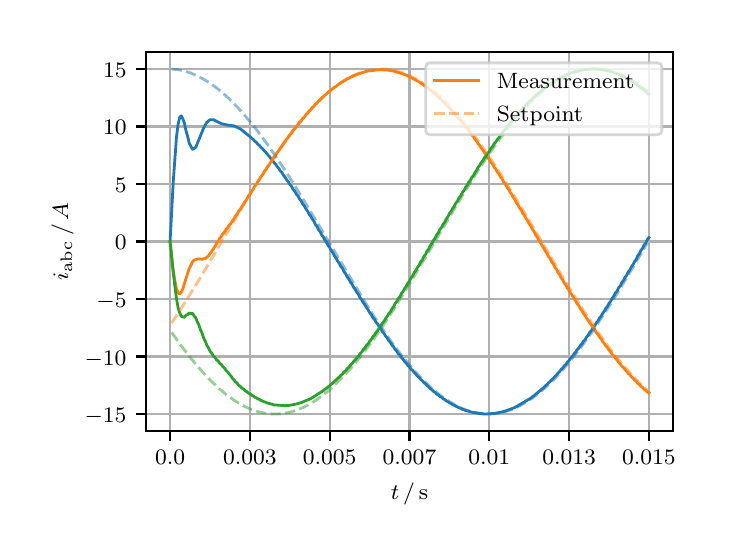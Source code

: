 \begingroup%
\makeatletter%
\begin{pgfpicture}%
\pgfpathrectangle{\pgfpointorigin}{\pgfqpoint{3.39in}{2.5in}}%
\pgfusepath{use as bounding box, clip}%
\begin{pgfscope}%
\pgfsetbuttcap%
\pgfsetmiterjoin%
\definecolor{currentfill}{rgb}{1.0,1.0,1.0}%
\pgfsetfillcolor{currentfill}%
\pgfsetlinewidth{0.0pt}%
\definecolor{currentstroke}{rgb}{1.0,1.0,1.0}%
\pgfsetstrokecolor{currentstroke}%
\pgfsetdash{}{0pt}%
\pgfpathmoveto{\pgfqpoint{0.0in}{0.0in}}%
\pgfpathlineto{\pgfqpoint{3.39in}{0.0in}}%
\pgfpathlineto{\pgfqpoint{3.39in}{2.5in}}%
\pgfpathlineto{\pgfqpoint{0.0in}{2.5in}}%
\pgfpathclose%
\pgfusepath{fill}%
\end{pgfscope}%
\begin{pgfscope}%
\pgfsetbuttcap%
\pgfsetmiterjoin%
\definecolor{currentfill}{rgb}{1.0,1.0,1.0}%
\pgfsetfillcolor{currentfill}%
\pgfsetlinewidth{0.0pt}%
\definecolor{currentstroke}{rgb}{0.0,0.0,0.0}%
\pgfsetstrokecolor{currentstroke}%
\pgfsetstrokeopacity{0.0}%
\pgfsetdash{}{0pt}%
\pgfpathmoveto{\pgfqpoint{0.593in}{0.482in}}%
\pgfpathlineto{\pgfqpoint{3.226in}{0.482in}}%
\pgfpathlineto{\pgfqpoint{3.226in}{2.38in}}%
\pgfpathlineto{\pgfqpoint{0.593in}{2.38in}}%
\pgfpathclose%
\pgfusepath{fill}%
\end{pgfscope}%
\begin{pgfscope}%
\pgfpathrectangle{\pgfqpoint{0.593in}{0.482in}}{\pgfqpoint{2.633in}{1.898in}}%
\pgfusepath{clip}%
\pgfsetrectcap%
\pgfsetroundjoin%
\pgfsetlinewidth{0.803pt}%
\definecolor{currentstroke}{rgb}{0.69,0.69,0.69}%
\pgfsetstrokecolor{currentstroke}%
\pgfsetdash{}{0pt}%
\pgfpathmoveto{\pgfqpoint{0.712in}{0.482in}}%
\pgfpathlineto{\pgfqpoint{0.712in}{2.38in}}%
\pgfusepath{stroke}%
\end{pgfscope}%
\begin{pgfscope}%
\pgfsetbuttcap%
\pgfsetroundjoin%
\definecolor{currentfill}{rgb}{0.0,0.0,0.0}%
\pgfsetfillcolor{currentfill}%
\pgfsetlinewidth{0.803pt}%
\definecolor{currentstroke}{rgb}{0.0,0.0,0.0}%
\pgfsetstrokecolor{currentstroke}%
\pgfsetdash{}{0pt}%
\pgfsys@defobject{currentmarker}{\pgfqpoint{0.0in}{-0.049in}}{\pgfqpoint{0.0in}{0.0in}}{%
\pgfpathmoveto{\pgfqpoint{0.0in}{0.0in}}%
\pgfpathlineto{\pgfqpoint{0.0in}{-0.049in}}%
\pgfusepath{stroke,fill}%
}%
\begin{pgfscope}%
\pgfsys@transformshift{0.712in}{0.482in}%
\pgfsys@useobject{currentmarker}{}%
\end{pgfscope}%
\end{pgfscope}%
\begin{pgfscope}%
\definecolor{textcolor}{rgb}{0.0,0.0,0.0}%
\pgfsetstrokecolor{textcolor}%
\pgfsetfillcolor{textcolor}%
\pgftext[x=0.712in,y=0.385in,,top]{\color{textcolor}\rmfamily\fontsize{8.0}{9.6}\selectfont \(\displaystyle 0.0\)}%
\end{pgfscope}%
\begin{pgfscope}%
\pgfpathrectangle{\pgfqpoint{0.593in}{0.482in}}{\pgfqpoint{2.633in}{1.898in}}%
\pgfusepath{clip}%
\pgfsetrectcap%
\pgfsetroundjoin%
\pgfsetlinewidth{0.803pt}%
\definecolor{currentstroke}{rgb}{0.69,0.69,0.69}%
\pgfsetstrokecolor{currentstroke}%
\pgfsetdash{}{0pt}%
\pgfpathmoveto{\pgfqpoint{1.111in}{0.482in}}%
\pgfpathlineto{\pgfqpoint{1.111in}{2.38in}}%
\pgfusepath{stroke}%
\end{pgfscope}%
\begin{pgfscope}%
\pgfsetbuttcap%
\pgfsetroundjoin%
\definecolor{currentfill}{rgb}{0.0,0.0,0.0}%
\pgfsetfillcolor{currentfill}%
\pgfsetlinewidth{0.803pt}%
\definecolor{currentstroke}{rgb}{0.0,0.0,0.0}%
\pgfsetstrokecolor{currentstroke}%
\pgfsetdash{}{0pt}%
\pgfsys@defobject{currentmarker}{\pgfqpoint{0.0in}{-0.049in}}{\pgfqpoint{0.0in}{0.0in}}{%
\pgfpathmoveto{\pgfqpoint{0.0in}{0.0in}}%
\pgfpathlineto{\pgfqpoint{0.0in}{-0.049in}}%
\pgfusepath{stroke,fill}%
}%
\begin{pgfscope}%
\pgfsys@transformshift{1.111in}{0.482in}%
\pgfsys@useobject{currentmarker}{}%
\end{pgfscope}%
\end{pgfscope}%
\begin{pgfscope}%
\definecolor{textcolor}{rgb}{0.0,0.0,0.0}%
\pgfsetstrokecolor{textcolor}%
\pgfsetfillcolor{textcolor}%
\pgftext[x=1.111in,y=0.385in,,top]{\color{textcolor}\rmfamily\fontsize{8.0}{9.6}\selectfont \(\displaystyle 0.003\)}%
\end{pgfscope}%
\begin{pgfscope}%
\pgfpathrectangle{\pgfqpoint{0.593in}{0.482in}}{\pgfqpoint{2.633in}{1.898in}}%
\pgfusepath{clip}%
\pgfsetrectcap%
\pgfsetroundjoin%
\pgfsetlinewidth{0.803pt}%
\definecolor{currentstroke}{rgb}{0.69,0.69,0.69}%
\pgfsetstrokecolor{currentstroke}%
\pgfsetdash{}{0pt}%
\pgfpathmoveto{\pgfqpoint{1.51in}{0.482in}}%
\pgfpathlineto{\pgfqpoint{1.51in}{2.38in}}%
\pgfusepath{stroke}%
\end{pgfscope}%
\begin{pgfscope}%
\pgfsetbuttcap%
\pgfsetroundjoin%
\definecolor{currentfill}{rgb}{0.0,0.0,0.0}%
\pgfsetfillcolor{currentfill}%
\pgfsetlinewidth{0.803pt}%
\definecolor{currentstroke}{rgb}{0.0,0.0,0.0}%
\pgfsetstrokecolor{currentstroke}%
\pgfsetdash{}{0pt}%
\pgfsys@defobject{currentmarker}{\pgfqpoint{0.0in}{-0.049in}}{\pgfqpoint{0.0in}{0.0in}}{%
\pgfpathmoveto{\pgfqpoint{0.0in}{0.0in}}%
\pgfpathlineto{\pgfqpoint{0.0in}{-0.049in}}%
\pgfusepath{stroke,fill}%
}%
\begin{pgfscope}%
\pgfsys@transformshift{1.51in}{0.482in}%
\pgfsys@useobject{currentmarker}{}%
\end{pgfscope}%
\end{pgfscope}%
\begin{pgfscope}%
\definecolor{textcolor}{rgb}{0.0,0.0,0.0}%
\pgfsetstrokecolor{textcolor}%
\pgfsetfillcolor{textcolor}%
\pgftext[x=1.51in,y=0.385in,,top]{\color{textcolor}\rmfamily\fontsize{8.0}{9.6}\selectfont \(\displaystyle 0.005\)}%
\end{pgfscope}%
\begin{pgfscope}%
\pgfpathrectangle{\pgfqpoint{0.593in}{0.482in}}{\pgfqpoint{2.633in}{1.898in}}%
\pgfusepath{clip}%
\pgfsetrectcap%
\pgfsetroundjoin%
\pgfsetlinewidth{0.803pt}%
\definecolor{currentstroke}{rgb}{0.69,0.69,0.69}%
\pgfsetstrokecolor{currentstroke}%
\pgfsetdash{}{0pt}%
\pgfpathmoveto{\pgfqpoint{1.909in}{0.482in}}%
\pgfpathlineto{\pgfqpoint{1.909in}{2.38in}}%
\pgfusepath{stroke}%
\end{pgfscope}%
\begin{pgfscope}%
\pgfsetbuttcap%
\pgfsetroundjoin%
\definecolor{currentfill}{rgb}{0.0,0.0,0.0}%
\pgfsetfillcolor{currentfill}%
\pgfsetlinewidth{0.803pt}%
\definecolor{currentstroke}{rgb}{0.0,0.0,0.0}%
\pgfsetstrokecolor{currentstroke}%
\pgfsetdash{}{0pt}%
\pgfsys@defobject{currentmarker}{\pgfqpoint{0.0in}{-0.049in}}{\pgfqpoint{0.0in}{0.0in}}{%
\pgfpathmoveto{\pgfqpoint{0.0in}{0.0in}}%
\pgfpathlineto{\pgfqpoint{0.0in}{-0.049in}}%
\pgfusepath{stroke,fill}%
}%
\begin{pgfscope}%
\pgfsys@transformshift{1.909in}{0.482in}%
\pgfsys@useobject{currentmarker}{}%
\end{pgfscope}%
\end{pgfscope}%
\begin{pgfscope}%
\definecolor{textcolor}{rgb}{0.0,0.0,0.0}%
\pgfsetstrokecolor{textcolor}%
\pgfsetfillcolor{textcolor}%
\pgftext[x=1.909in,y=0.385in,,top]{\color{textcolor}\rmfamily\fontsize{8.0}{9.6}\selectfont \(\displaystyle 0.007\)}%
\end{pgfscope}%
\begin{pgfscope}%
\pgfpathrectangle{\pgfqpoint{0.593in}{0.482in}}{\pgfqpoint{2.633in}{1.898in}}%
\pgfusepath{clip}%
\pgfsetrectcap%
\pgfsetroundjoin%
\pgfsetlinewidth{0.803pt}%
\definecolor{currentstroke}{rgb}{0.69,0.69,0.69}%
\pgfsetstrokecolor{currentstroke}%
\pgfsetdash{}{0pt}%
\pgfpathmoveto{\pgfqpoint{2.308in}{0.482in}}%
\pgfpathlineto{\pgfqpoint{2.308in}{2.38in}}%
\pgfusepath{stroke}%
\end{pgfscope}%
\begin{pgfscope}%
\pgfsetbuttcap%
\pgfsetroundjoin%
\definecolor{currentfill}{rgb}{0.0,0.0,0.0}%
\pgfsetfillcolor{currentfill}%
\pgfsetlinewidth{0.803pt}%
\definecolor{currentstroke}{rgb}{0.0,0.0,0.0}%
\pgfsetstrokecolor{currentstroke}%
\pgfsetdash{}{0pt}%
\pgfsys@defobject{currentmarker}{\pgfqpoint{0.0in}{-0.049in}}{\pgfqpoint{0.0in}{0.0in}}{%
\pgfpathmoveto{\pgfqpoint{0.0in}{0.0in}}%
\pgfpathlineto{\pgfqpoint{0.0in}{-0.049in}}%
\pgfusepath{stroke,fill}%
}%
\begin{pgfscope}%
\pgfsys@transformshift{2.308in}{0.482in}%
\pgfsys@useobject{currentmarker}{}%
\end{pgfscope}%
\end{pgfscope}%
\begin{pgfscope}%
\definecolor{textcolor}{rgb}{0.0,0.0,0.0}%
\pgfsetstrokecolor{textcolor}%
\pgfsetfillcolor{textcolor}%
\pgftext[x=2.308in,y=0.385in,,top]{\color{textcolor}\rmfamily\fontsize{8.0}{9.6}\selectfont \(\displaystyle 0.01\)}%
\end{pgfscope}%
\begin{pgfscope}%
\pgfpathrectangle{\pgfqpoint{0.593in}{0.482in}}{\pgfqpoint{2.633in}{1.898in}}%
\pgfusepath{clip}%
\pgfsetrectcap%
\pgfsetroundjoin%
\pgfsetlinewidth{0.803pt}%
\definecolor{currentstroke}{rgb}{0.69,0.69,0.69}%
\pgfsetstrokecolor{currentstroke}%
\pgfsetdash{}{0pt}%
\pgfpathmoveto{\pgfqpoint{2.707in}{0.482in}}%
\pgfpathlineto{\pgfqpoint{2.707in}{2.38in}}%
\pgfusepath{stroke}%
\end{pgfscope}%
\begin{pgfscope}%
\pgfsetbuttcap%
\pgfsetroundjoin%
\definecolor{currentfill}{rgb}{0.0,0.0,0.0}%
\pgfsetfillcolor{currentfill}%
\pgfsetlinewidth{0.803pt}%
\definecolor{currentstroke}{rgb}{0.0,0.0,0.0}%
\pgfsetstrokecolor{currentstroke}%
\pgfsetdash{}{0pt}%
\pgfsys@defobject{currentmarker}{\pgfqpoint{0.0in}{-0.049in}}{\pgfqpoint{0.0in}{0.0in}}{%
\pgfpathmoveto{\pgfqpoint{0.0in}{0.0in}}%
\pgfpathlineto{\pgfqpoint{0.0in}{-0.049in}}%
\pgfusepath{stroke,fill}%
}%
\begin{pgfscope}%
\pgfsys@transformshift{2.707in}{0.482in}%
\pgfsys@useobject{currentmarker}{}%
\end{pgfscope}%
\end{pgfscope}%
\begin{pgfscope}%
\definecolor{textcolor}{rgb}{0.0,0.0,0.0}%
\pgfsetstrokecolor{textcolor}%
\pgfsetfillcolor{textcolor}%
\pgftext[x=2.707in,y=0.385in,,top]{\color{textcolor}\rmfamily\fontsize{8.0}{9.6}\selectfont \(\displaystyle 0.013\)}%
\end{pgfscope}%
\begin{pgfscope}%
\pgfpathrectangle{\pgfqpoint{0.593in}{0.482in}}{\pgfqpoint{2.633in}{1.898in}}%
\pgfusepath{clip}%
\pgfsetrectcap%
\pgfsetroundjoin%
\pgfsetlinewidth{0.803pt}%
\definecolor{currentstroke}{rgb}{0.69,0.69,0.69}%
\pgfsetstrokecolor{currentstroke}%
\pgfsetdash{}{0pt}%
\pgfpathmoveto{\pgfqpoint{3.106in}{0.482in}}%
\pgfpathlineto{\pgfqpoint{3.106in}{2.38in}}%
\pgfusepath{stroke}%
\end{pgfscope}%
\begin{pgfscope}%
\pgfsetbuttcap%
\pgfsetroundjoin%
\definecolor{currentfill}{rgb}{0.0,0.0,0.0}%
\pgfsetfillcolor{currentfill}%
\pgfsetlinewidth{0.803pt}%
\definecolor{currentstroke}{rgb}{0.0,0.0,0.0}%
\pgfsetstrokecolor{currentstroke}%
\pgfsetdash{}{0pt}%
\pgfsys@defobject{currentmarker}{\pgfqpoint{0.0in}{-0.049in}}{\pgfqpoint{0.0in}{0.0in}}{%
\pgfpathmoveto{\pgfqpoint{0.0in}{0.0in}}%
\pgfpathlineto{\pgfqpoint{0.0in}{-0.049in}}%
\pgfusepath{stroke,fill}%
}%
\begin{pgfscope}%
\pgfsys@transformshift{3.106in}{0.482in}%
\pgfsys@useobject{currentmarker}{}%
\end{pgfscope}%
\end{pgfscope}%
\begin{pgfscope}%
\definecolor{textcolor}{rgb}{0.0,0.0,0.0}%
\pgfsetstrokecolor{textcolor}%
\pgfsetfillcolor{textcolor}%
\pgftext[x=3.106in,y=0.385in,,top]{\color{textcolor}\rmfamily\fontsize{8.0}{9.6}\selectfont \(\displaystyle 0.015\)}%
\end{pgfscope}%
\begin{pgfscope}%
\definecolor{textcolor}{rgb}{0.0,0.0,0.0}%
\pgfsetstrokecolor{textcolor}%
\pgfsetfillcolor{textcolor}%
\pgftext[x=1.909in,y=0.222in,,top]{\color{textcolor}\rmfamily\fontsize{8.0}{9.6}\selectfont \(\displaystyle t\,/\,\mathrm{s}\)}%
\end{pgfscope}%
\begin{pgfscope}%
\pgfpathrectangle{\pgfqpoint{0.593in}{0.482in}}{\pgfqpoint{2.633in}{1.898in}}%
\pgfusepath{clip}%
\pgfsetrectcap%
\pgfsetroundjoin%
\pgfsetlinewidth{0.803pt}%
\definecolor{currentstroke}{rgb}{0.69,0.69,0.69}%
\pgfsetstrokecolor{currentstroke}%
\pgfsetdash{}{0pt}%
\pgfpathmoveto{\pgfqpoint{0.593in}{0.568in}}%
\pgfpathlineto{\pgfqpoint{3.226in}{0.568in}}%
\pgfusepath{stroke}%
\end{pgfscope}%
\begin{pgfscope}%
\pgfsetbuttcap%
\pgfsetroundjoin%
\definecolor{currentfill}{rgb}{0.0,0.0,0.0}%
\pgfsetfillcolor{currentfill}%
\pgfsetlinewidth{0.803pt}%
\definecolor{currentstroke}{rgb}{0.0,0.0,0.0}%
\pgfsetstrokecolor{currentstroke}%
\pgfsetdash{}{0pt}%
\pgfsys@defobject{currentmarker}{\pgfqpoint{-0.049in}{0.0in}}{\pgfqpoint{0.0in}{0.0in}}{%
\pgfpathmoveto{\pgfqpoint{0.0in}{0.0in}}%
\pgfpathlineto{\pgfqpoint{-0.049in}{0.0in}}%
\pgfusepath{stroke,fill}%
}%
\begin{pgfscope}%
\pgfsys@transformshift{0.593in}{0.568in}%
\pgfsys@useobject{currentmarker}{}%
\end{pgfscope}%
\end{pgfscope}%
\begin{pgfscope}%
\definecolor{textcolor}{rgb}{0.0,0.0,0.0}%
\pgfsetstrokecolor{textcolor}%
\pgfsetfillcolor{textcolor}%
\pgftext[x=0.285in, y=0.526in, left, base]{\color{textcolor}\rmfamily\fontsize{8.0}{9.6}\selectfont \(\displaystyle -15\)}%
\end{pgfscope}%
\begin{pgfscope}%
\pgfpathrectangle{\pgfqpoint{0.593in}{0.482in}}{\pgfqpoint{2.633in}{1.898in}}%
\pgfusepath{clip}%
\pgfsetrectcap%
\pgfsetroundjoin%
\pgfsetlinewidth{0.803pt}%
\definecolor{currentstroke}{rgb}{0.69,0.69,0.69}%
\pgfsetstrokecolor{currentstroke}%
\pgfsetdash{}{0pt}%
\pgfpathmoveto{\pgfqpoint{0.593in}{0.856in}}%
\pgfpathlineto{\pgfqpoint{3.226in}{0.856in}}%
\pgfusepath{stroke}%
\end{pgfscope}%
\begin{pgfscope}%
\pgfsetbuttcap%
\pgfsetroundjoin%
\definecolor{currentfill}{rgb}{0.0,0.0,0.0}%
\pgfsetfillcolor{currentfill}%
\pgfsetlinewidth{0.803pt}%
\definecolor{currentstroke}{rgb}{0.0,0.0,0.0}%
\pgfsetstrokecolor{currentstroke}%
\pgfsetdash{}{0pt}%
\pgfsys@defobject{currentmarker}{\pgfqpoint{-0.049in}{0.0in}}{\pgfqpoint{0.0in}{0.0in}}{%
\pgfpathmoveto{\pgfqpoint{0.0in}{0.0in}}%
\pgfpathlineto{\pgfqpoint{-0.049in}{0.0in}}%
\pgfusepath{stroke,fill}%
}%
\begin{pgfscope}%
\pgfsys@transformshift{0.593in}{0.856in}%
\pgfsys@useobject{currentmarker}{}%
\end{pgfscope}%
\end{pgfscope}%
\begin{pgfscope}%
\definecolor{textcolor}{rgb}{0.0,0.0,0.0}%
\pgfsetstrokecolor{textcolor}%
\pgfsetfillcolor{textcolor}%
\pgftext[x=0.285in, y=0.813in, left, base]{\color{textcolor}\rmfamily\fontsize{8.0}{9.6}\selectfont \(\displaystyle -10\)}%
\end{pgfscope}%
\begin{pgfscope}%
\pgfpathrectangle{\pgfqpoint{0.593in}{0.482in}}{\pgfqpoint{2.633in}{1.898in}}%
\pgfusepath{clip}%
\pgfsetrectcap%
\pgfsetroundjoin%
\pgfsetlinewidth{0.803pt}%
\definecolor{currentstroke}{rgb}{0.69,0.69,0.69}%
\pgfsetstrokecolor{currentstroke}%
\pgfsetdash{}{0pt}%
\pgfpathmoveto{\pgfqpoint{0.593in}{1.143in}}%
\pgfpathlineto{\pgfqpoint{3.226in}{1.143in}}%
\pgfusepath{stroke}%
\end{pgfscope}%
\begin{pgfscope}%
\pgfsetbuttcap%
\pgfsetroundjoin%
\definecolor{currentfill}{rgb}{0.0,0.0,0.0}%
\pgfsetfillcolor{currentfill}%
\pgfsetlinewidth{0.803pt}%
\definecolor{currentstroke}{rgb}{0.0,0.0,0.0}%
\pgfsetstrokecolor{currentstroke}%
\pgfsetdash{}{0pt}%
\pgfsys@defobject{currentmarker}{\pgfqpoint{-0.049in}{0.0in}}{\pgfqpoint{0.0in}{0.0in}}{%
\pgfpathmoveto{\pgfqpoint{0.0in}{0.0in}}%
\pgfpathlineto{\pgfqpoint{-0.049in}{0.0in}}%
\pgfusepath{stroke,fill}%
}%
\begin{pgfscope}%
\pgfsys@transformshift{0.593in}{1.143in}%
\pgfsys@useobject{currentmarker}{}%
\end{pgfscope}%
\end{pgfscope}%
\begin{pgfscope}%
\definecolor{textcolor}{rgb}{0.0,0.0,0.0}%
\pgfsetstrokecolor{textcolor}%
\pgfsetfillcolor{textcolor}%
\pgftext[x=0.344in, y=1.101in, left, base]{\color{textcolor}\rmfamily\fontsize{8.0}{9.6}\selectfont \(\displaystyle -5\)}%
\end{pgfscope}%
\begin{pgfscope}%
\pgfpathrectangle{\pgfqpoint{0.593in}{0.482in}}{\pgfqpoint{2.633in}{1.898in}}%
\pgfusepath{clip}%
\pgfsetrectcap%
\pgfsetroundjoin%
\pgfsetlinewidth{0.803pt}%
\definecolor{currentstroke}{rgb}{0.69,0.69,0.69}%
\pgfsetstrokecolor{currentstroke}%
\pgfsetdash{}{0pt}%
\pgfpathmoveto{\pgfqpoint{0.593in}{1.431in}}%
\pgfpathlineto{\pgfqpoint{3.226in}{1.431in}}%
\pgfusepath{stroke}%
\end{pgfscope}%
\begin{pgfscope}%
\pgfsetbuttcap%
\pgfsetroundjoin%
\definecolor{currentfill}{rgb}{0.0,0.0,0.0}%
\pgfsetfillcolor{currentfill}%
\pgfsetlinewidth{0.803pt}%
\definecolor{currentstroke}{rgb}{0.0,0.0,0.0}%
\pgfsetstrokecolor{currentstroke}%
\pgfsetdash{}{0pt}%
\pgfsys@defobject{currentmarker}{\pgfqpoint{-0.049in}{0.0in}}{\pgfqpoint{0.0in}{0.0in}}{%
\pgfpathmoveto{\pgfqpoint{0.0in}{0.0in}}%
\pgfpathlineto{\pgfqpoint{-0.049in}{0.0in}}%
\pgfusepath{stroke,fill}%
}%
\begin{pgfscope}%
\pgfsys@transformshift{0.593in}{1.431in}%
\pgfsys@useobject{currentmarker}{}%
\end{pgfscope}%
\end{pgfscope}%
\begin{pgfscope}%
\definecolor{textcolor}{rgb}{0.0,0.0,0.0}%
\pgfsetstrokecolor{textcolor}%
\pgfsetfillcolor{textcolor}%
\pgftext[x=0.436in, y=1.389in, left, base]{\color{textcolor}\rmfamily\fontsize{8.0}{9.6}\selectfont \(\displaystyle 0\)}%
\end{pgfscope}%
\begin{pgfscope}%
\pgfpathrectangle{\pgfqpoint{0.593in}{0.482in}}{\pgfqpoint{2.633in}{1.898in}}%
\pgfusepath{clip}%
\pgfsetrectcap%
\pgfsetroundjoin%
\pgfsetlinewidth{0.803pt}%
\definecolor{currentstroke}{rgb}{0.69,0.69,0.69}%
\pgfsetstrokecolor{currentstroke}%
\pgfsetdash{}{0pt}%
\pgfpathmoveto{\pgfqpoint{0.593in}{1.718in}}%
\pgfpathlineto{\pgfqpoint{3.226in}{1.718in}}%
\pgfusepath{stroke}%
\end{pgfscope}%
\begin{pgfscope}%
\pgfsetbuttcap%
\pgfsetroundjoin%
\definecolor{currentfill}{rgb}{0.0,0.0,0.0}%
\pgfsetfillcolor{currentfill}%
\pgfsetlinewidth{0.803pt}%
\definecolor{currentstroke}{rgb}{0.0,0.0,0.0}%
\pgfsetstrokecolor{currentstroke}%
\pgfsetdash{}{0pt}%
\pgfsys@defobject{currentmarker}{\pgfqpoint{-0.049in}{0.0in}}{\pgfqpoint{0.0in}{0.0in}}{%
\pgfpathmoveto{\pgfqpoint{0.0in}{0.0in}}%
\pgfpathlineto{\pgfqpoint{-0.049in}{0.0in}}%
\pgfusepath{stroke,fill}%
}%
\begin{pgfscope}%
\pgfsys@transformshift{0.593in}{1.718in}%
\pgfsys@useobject{currentmarker}{}%
\end{pgfscope}%
\end{pgfscope}%
\begin{pgfscope}%
\definecolor{textcolor}{rgb}{0.0,0.0,0.0}%
\pgfsetstrokecolor{textcolor}%
\pgfsetfillcolor{textcolor}%
\pgftext[x=0.436in, y=1.676in, left, base]{\color{textcolor}\rmfamily\fontsize{8.0}{9.6}\selectfont \(\displaystyle 5\)}%
\end{pgfscope}%
\begin{pgfscope}%
\pgfpathrectangle{\pgfqpoint{0.593in}{0.482in}}{\pgfqpoint{2.633in}{1.898in}}%
\pgfusepath{clip}%
\pgfsetrectcap%
\pgfsetroundjoin%
\pgfsetlinewidth{0.803pt}%
\definecolor{currentstroke}{rgb}{0.69,0.69,0.69}%
\pgfsetstrokecolor{currentstroke}%
\pgfsetdash{}{0pt}%
\pgfpathmoveto{\pgfqpoint{0.593in}{2.006in}}%
\pgfpathlineto{\pgfqpoint{3.226in}{2.006in}}%
\pgfusepath{stroke}%
\end{pgfscope}%
\begin{pgfscope}%
\pgfsetbuttcap%
\pgfsetroundjoin%
\definecolor{currentfill}{rgb}{0.0,0.0,0.0}%
\pgfsetfillcolor{currentfill}%
\pgfsetlinewidth{0.803pt}%
\definecolor{currentstroke}{rgb}{0.0,0.0,0.0}%
\pgfsetstrokecolor{currentstroke}%
\pgfsetdash{}{0pt}%
\pgfsys@defobject{currentmarker}{\pgfqpoint{-0.049in}{0.0in}}{\pgfqpoint{0.0in}{0.0in}}{%
\pgfpathmoveto{\pgfqpoint{0.0in}{0.0in}}%
\pgfpathlineto{\pgfqpoint{-0.049in}{0.0in}}%
\pgfusepath{stroke,fill}%
}%
\begin{pgfscope}%
\pgfsys@transformshift{0.593in}{2.006in}%
\pgfsys@useobject{currentmarker}{}%
\end{pgfscope}%
\end{pgfscope}%
\begin{pgfscope}%
\definecolor{textcolor}{rgb}{0.0,0.0,0.0}%
\pgfsetstrokecolor{textcolor}%
\pgfsetfillcolor{textcolor}%
\pgftext[x=0.377in, y=1.964in, left, base]{\color{textcolor}\rmfamily\fontsize{8.0}{9.6}\selectfont \(\displaystyle 10\)}%
\end{pgfscope}%
\begin{pgfscope}%
\pgfpathrectangle{\pgfqpoint{0.593in}{0.482in}}{\pgfqpoint{2.633in}{1.898in}}%
\pgfusepath{clip}%
\pgfsetrectcap%
\pgfsetroundjoin%
\pgfsetlinewidth{0.803pt}%
\definecolor{currentstroke}{rgb}{0.69,0.69,0.69}%
\pgfsetstrokecolor{currentstroke}%
\pgfsetdash{}{0pt}%
\pgfpathmoveto{\pgfqpoint{0.593in}{2.293in}}%
\pgfpathlineto{\pgfqpoint{3.226in}{2.293in}}%
\pgfusepath{stroke}%
\end{pgfscope}%
\begin{pgfscope}%
\pgfsetbuttcap%
\pgfsetroundjoin%
\definecolor{currentfill}{rgb}{0.0,0.0,0.0}%
\pgfsetfillcolor{currentfill}%
\pgfsetlinewidth{0.803pt}%
\definecolor{currentstroke}{rgb}{0.0,0.0,0.0}%
\pgfsetstrokecolor{currentstroke}%
\pgfsetdash{}{0pt}%
\pgfsys@defobject{currentmarker}{\pgfqpoint{-0.049in}{0.0in}}{\pgfqpoint{0.0in}{0.0in}}{%
\pgfpathmoveto{\pgfqpoint{0.0in}{0.0in}}%
\pgfpathlineto{\pgfqpoint{-0.049in}{0.0in}}%
\pgfusepath{stroke,fill}%
}%
\begin{pgfscope}%
\pgfsys@transformshift{0.593in}{2.293in}%
\pgfsys@useobject{currentmarker}{}%
\end{pgfscope}%
\end{pgfscope}%
\begin{pgfscope}%
\definecolor{textcolor}{rgb}{0.0,0.0,0.0}%
\pgfsetstrokecolor{textcolor}%
\pgfsetfillcolor{textcolor}%
\pgftext[x=0.377in, y=2.251in, left, base]{\color{textcolor}\rmfamily\fontsize{8.0}{9.6}\selectfont \(\displaystyle 15\)}%
\end{pgfscope}%
\begin{pgfscope}%
\definecolor{textcolor}{rgb}{0.0,0.0,0.0}%
\pgfsetstrokecolor{textcolor}%
\pgfsetfillcolor{textcolor}%
\pgftext[x=0.23in,y=1.431in,,bottom,rotate=90.0]{\color{textcolor}\rmfamily\fontsize{8.0}{9.6}\selectfont \(\displaystyle i_{\mathrm{abc}}\,/\,A\)}%
\end{pgfscope}%
\begin{pgfscope}%
\pgfpathrectangle{\pgfqpoint{0.593in}{0.482in}}{\pgfqpoint{2.633in}{1.898in}}%
\pgfusepath{clip}%
\pgfsetrectcap%
\pgfsetroundjoin%
\pgfsetlinewidth{1.004pt}%
\definecolor{currentstroke}{rgb}{0.122,0.467,0.706}%
\pgfsetstrokecolor{currentstroke}%
\pgfsetdash{}{0pt}%
\pgfpathmoveto{\pgfqpoint{0.712in}{1.431in}}%
\pgfpathlineto{\pgfqpoint{0.728in}{1.732in}}%
\pgfpathlineto{\pgfqpoint{0.744in}{1.953in}}%
\pgfpathlineto{\pgfqpoint{0.752in}{2.016in}}%
\pgfpathlineto{\pgfqpoint{0.76in}{2.051in}}%
\pgfpathlineto{\pgfqpoint{0.768in}{2.059in}}%
\pgfpathlineto{\pgfqpoint{0.776in}{2.044in}}%
\pgfpathlineto{\pgfqpoint{0.784in}{2.021in}}%
\pgfpathlineto{\pgfqpoint{0.792in}{1.983in}}%
\pgfpathlineto{\pgfqpoint{0.8in}{1.956in}}%
\pgfpathlineto{\pgfqpoint{0.808in}{1.922in}}%
\pgfpathlineto{\pgfqpoint{0.824in}{1.892in}}%
\pgfpathlineto{\pgfqpoint{0.84in}{1.901in}}%
\pgfpathlineto{\pgfqpoint{0.872in}{1.979in}}%
\pgfpathlineto{\pgfqpoint{0.88in}{1.999in}}%
\pgfpathlineto{\pgfqpoint{0.896in}{2.027in}}%
\pgfpathlineto{\pgfqpoint{0.912in}{2.04in}}%
\pgfpathlineto{\pgfqpoint{0.928in}{2.04in}}%
\pgfpathlineto{\pgfqpoint{0.968in}{2.02in}}%
\pgfpathlineto{\pgfqpoint{1.0in}{2.013in}}%
\pgfpathlineto{\pgfqpoint{1.024in}{2.01in}}%
\pgfpathlineto{\pgfqpoint{1.031in}{2.009in}}%
\pgfpathlineto{\pgfqpoint{1.055in}{1.998in}}%
\pgfpathlineto{\pgfqpoint{1.063in}{1.994in}}%
\pgfpathlineto{\pgfqpoint{1.111in}{1.956in}}%
\pgfpathlineto{\pgfqpoint{1.119in}{1.948in}}%
\pgfpathlineto{\pgfqpoint{1.127in}{1.942in}}%
\pgfpathlineto{\pgfqpoint{1.135in}{1.933in}}%
\pgfpathlineto{\pgfqpoint{1.143in}{1.927in}}%
\pgfpathlineto{\pgfqpoint{1.151in}{1.917in}}%
\pgfpathlineto{\pgfqpoint{1.159in}{1.911in}}%
\pgfpathlineto{\pgfqpoint{1.167in}{1.901in}}%
\pgfpathlineto{\pgfqpoint{1.175in}{1.894in}}%
\pgfpathlineto{\pgfqpoint{1.183in}{1.884in}}%
\pgfpathlineto{\pgfqpoint{1.191in}{1.877in}}%
\pgfpathlineto{\pgfqpoint{1.199in}{1.866in}}%
\pgfpathlineto{\pgfqpoint{1.207in}{1.858in}}%
\pgfpathlineto{\pgfqpoint{1.215in}{1.846in}}%
\pgfpathlineto{\pgfqpoint{1.223in}{1.839in}}%
\pgfpathlineto{\pgfqpoint{1.231in}{1.826in}}%
\pgfpathlineto{\pgfqpoint{1.239in}{1.818in}}%
\pgfpathlineto{\pgfqpoint{1.247in}{1.806in}}%
\pgfpathlineto{\pgfqpoint{1.255in}{1.797in}}%
\pgfpathlineto{\pgfqpoint{1.263in}{1.784in}}%
\pgfpathlineto{\pgfqpoint{1.271in}{1.776in}}%
\pgfpathlineto{\pgfqpoint{1.279in}{1.762in}}%
\pgfpathlineto{\pgfqpoint{1.287in}{1.753in}}%
\pgfpathlineto{\pgfqpoint{1.295in}{1.739in}}%
\pgfpathlineto{\pgfqpoint{1.303in}{1.73in}}%
\pgfpathlineto{\pgfqpoint{1.311in}{1.716in}}%
\pgfpathlineto{\pgfqpoint{1.319in}{1.707in}}%
\pgfpathlineto{\pgfqpoint{1.327in}{1.692in}}%
\pgfpathlineto{\pgfqpoint{1.335in}{1.683in}}%
\pgfpathlineto{\pgfqpoint{1.343in}{1.668in}}%
\pgfpathlineto{\pgfqpoint{1.351in}{1.659in}}%
\pgfpathlineto{\pgfqpoint{1.359in}{1.644in}}%
\pgfpathlineto{\pgfqpoint{1.367in}{1.634in}}%
\pgfpathlineto{\pgfqpoint{1.375in}{1.619in}}%
\pgfpathlineto{\pgfqpoint{1.383in}{1.609in}}%
\pgfpathlineto{\pgfqpoint{1.391in}{1.594in}}%
\pgfpathlineto{\pgfqpoint{1.399in}{1.584in}}%
\pgfpathlineto{\pgfqpoint{1.407in}{1.568in}}%
\pgfpathlineto{\pgfqpoint{1.415in}{1.558in}}%
\pgfpathlineto{\pgfqpoint{1.423in}{1.543in}}%
\pgfpathlineto{\pgfqpoint{1.431in}{1.533in}}%
\pgfpathlineto{\pgfqpoint{1.438in}{1.517in}}%
\pgfpathlineto{\pgfqpoint{1.446in}{1.507in}}%
\pgfpathlineto{\pgfqpoint{1.454in}{1.49in}}%
\pgfpathlineto{\pgfqpoint{1.462in}{1.48in}}%
\pgfpathlineto{\pgfqpoint{1.47in}{1.464in}}%
\pgfpathlineto{\pgfqpoint{1.478in}{1.454in}}%
\pgfpathlineto{\pgfqpoint{1.486in}{1.438in}}%
\pgfpathlineto{\pgfqpoint{1.494in}{1.428in}}%
\pgfpathlineto{\pgfqpoint{1.502in}{1.411in}}%
\pgfpathlineto{\pgfqpoint{1.51in}{1.401in}}%
\pgfpathlineto{\pgfqpoint{1.518in}{1.385in}}%
\pgfpathlineto{\pgfqpoint{1.526in}{1.375in}}%
\pgfpathlineto{\pgfqpoint{1.534in}{1.358in}}%
\pgfpathlineto{\pgfqpoint{1.542in}{1.348in}}%
\pgfpathlineto{\pgfqpoint{1.55in}{1.332in}}%
\pgfpathlineto{\pgfqpoint{1.558in}{1.322in}}%
\pgfpathlineto{\pgfqpoint{1.566in}{1.306in}}%
\pgfpathlineto{\pgfqpoint{1.574in}{1.296in}}%
\pgfpathlineto{\pgfqpoint{1.582in}{1.279in}}%
\pgfpathlineto{\pgfqpoint{1.59in}{1.269in}}%
\pgfpathlineto{\pgfqpoint{1.598in}{1.253in}}%
\pgfpathlineto{\pgfqpoint{1.606in}{1.243in}}%
\pgfpathlineto{\pgfqpoint{1.614in}{1.227in}}%
\pgfpathlineto{\pgfqpoint{1.622in}{1.218in}}%
\pgfpathlineto{\pgfqpoint{1.63in}{1.201in}}%
\pgfpathlineto{\pgfqpoint{1.638in}{1.192in}}%
\pgfpathlineto{\pgfqpoint{1.646in}{1.176in}}%
\pgfpathlineto{\pgfqpoint{1.654in}{1.166in}}%
\pgfpathlineto{\pgfqpoint{1.662in}{1.15in}}%
\pgfpathlineto{\pgfqpoint{1.67in}{1.14in}}%
\pgfpathlineto{\pgfqpoint{1.678in}{1.125in}}%
\pgfpathlineto{\pgfqpoint{1.686in}{1.115in}}%
\pgfpathlineto{\pgfqpoint{1.694in}{1.1in}}%
\pgfpathlineto{\pgfqpoint{1.702in}{1.09in}}%
\pgfpathlineto{\pgfqpoint{1.71in}{1.075in}}%
\pgfpathlineto{\pgfqpoint{1.718in}{1.066in}}%
\pgfpathlineto{\pgfqpoint{1.726in}{1.05in}}%
\pgfpathlineto{\pgfqpoint{1.734in}{1.042in}}%
\pgfpathlineto{\pgfqpoint{1.742in}{1.027in}}%
\pgfpathlineto{\pgfqpoint{1.75in}{1.018in}}%
\pgfpathlineto{\pgfqpoint{1.758in}{1.003in}}%
\pgfpathlineto{\pgfqpoint{1.766in}{0.994in}}%
\pgfpathlineto{\pgfqpoint{1.774in}{0.98in}}%
\pgfpathlineto{\pgfqpoint{1.782in}{0.971in}}%
\pgfpathlineto{\pgfqpoint{1.79in}{0.957in}}%
\pgfpathlineto{\pgfqpoint{1.798in}{0.948in}}%
\pgfpathlineto{\pgfqpoint{1.806in}{0.934in}}%
\pgfpathlineto{\pgfqpoint{1.814in}{0.926in}}%
\pgfpathlineto{\pgfqpoint{1.822in}{0.912in}}%
\pgfpathlineto{\pgfqpoint{1.83in}{0.904in}}%
\pgfpathlineto{\pgfqpoint{1.837in}{0.891in}}%
\pgfpathlineto{\pgfqpoint{1.845in}{0.883in}}%
\pgfpathlineto{\pgfqpoint{1.853in}{0.87in}}%
\pgfpathlineto{\pgfqpoint{1.861in}{0.863in}}%
\pgfpathlineto{\pgfqpoint{1.869in}{0.85in}}%
\pgfpathlineto{\pgfqpoint{1.877in}{0.842in}}%
\pgfpathlineto{\pgfqpoint{1.885in}{0.83in}}%
\pgfpathlineto{\pgfqpoint{1.893in}{0.823in}}%
\pgfpathlineto{\pgfqpoint{1.901in}{0.811in}}%
\pgfpathlineto{\pgfqpoint{1.909in}{0.804in}}%
\pgfpathlineto{\pgfqpoint{1.917in}{0.792in}}%
\pgfpathlineto{\pgfqpoint{1.925in}{0.786in}}%
\pgfpathlineto{\pgfqpoint{1.933in}{0.775in}}%
\pgfpathlineto{\pgfqpoint{1.941in}{0.768in}}%
\pgfpathlineto{\pgfqpoint{1.949in}{0.757in}}%
\pgfpathlineto{\pgfqpoint{1.957in}{0.751in}}%
\pgfpathlineto{\pgfqpoint{1.965in}{0.741in}}%
\pgfpathlineto{\pgfqpoint{1.973in}{0.735in}}%
\pgfpathlineto{\pgfqpoint{1.981in}{0.725in}}%
\pgfpathlineto{\pgfqpoint{1.989in}{0.719in}}%
\pgfpathlineto{\pgfqpoint{1.997in}{0.71in}}%
\pgfpathlineto{\pgfqpoint{2.005in}{0.704in}}%
\pgfpathlineto{\pgfqpoint{2.013in}{0.695in}}%
\pgfpathlineto{\pgfqpoint{2.021in}{0.69in}}%
\pgfpathlineto{\pgfqpoint{2.029in}{0.681in}}%
\pgfpathlineto{\pgfqpoint{2.037in}{0.677in}}%
\pgfpathlineto{\pgfqpoint{2.045in}{0.668in}}%
\pgfpathlineto{\pgfqpoint{2.053in}{0.664in}}%
\pgfpathlineto{\pgfqpoint{2.061in}{0.656in}}%
\pgfpathlineto{\pgfqpoint{2.069in}{0.652in}}%
\pgfpathlineto{\pgfqpoint{2.077in}{0.645in}}%
\pgfpathlineto{\pgfqpoint{2.085in}{0.641in}}%
\pgfpathlineto{\pgfqpoint{2.093in}{0.634in}}%
\pgfpathlineto{\pgfqpoint{2.101in}{0.63in}}%
\pgfpathlineto{\pgfqpoint{2.109in}{0.624in}}%
\pgfpathlineto{\pgfqpoint{2.117in}{0.621in}}%
\pgfpathlineto{\pgfqpoint{2.125in}{0.615in}}%
\pgfpathlineto{\pgfqpoint{2.133in}{0.612in}}%
\pgfpathlineto{\pgfqpoint{2.141in}{0.607in}}%
\pgfpathlineto{\pgfqpoint{2.149in}{0.604in}}%
\pgfpathlineto{\pgfqpoint{2.157in}{0.599in}}%
\pgfpathlineto{\pgfqpoint{2.165in}{0.597in}}%
\pgfpathlineto{\pgfqpoint{2.173in}{0.592in}}%
\pgfpathlineto{\pgfqpoint{2.181in}{0.59in}}%
\pgfpathlineto{\pgfqpoint{2.189in}{0.586in}}%
\pgfpathlineto{\pgfqpoint{2.213in}{0.58in}}%
\pgfpathlineto{\pgfqpoint{2.221in}{0.577in}}%
\pgfpathlineto{\pgfqpoint{2.284in}{0.568in}}%
\pgfpathlineto{\pgfqpoint{2.332in}{0.571in}}%
\pgfpathlineto{\pgfqpoint{2.364in}{0.577in}}%
\pgfpathlineto{\pgfqpoint{2.388in}{0.583in}}%
\pgfpathlineto{\pgfqpoint{2.436in}{0.601in}}%
\pgfpathlineto{\pgfqpoint{2.516in}{0.648in}}%
\pgfpathlineto{\pgfqpoint{2.524in}{0.655in}}%
\pgfpathlineto{\pgfqpoint{2.532in}{0.66in}}%
\pgfpathlineto{\pgfqpoint{2.54in}{0.668in}}%
\pgfpathlineto{\pgfqpoint{2.548in}{0.673in}}%
\pgfpathlineto{\pgfqpoint{2.556in}{0.681in}}%
\pgfpathlineto{\pgfqpoint{2.564in}{0.686in}}%
\pgfpathlineto{\pgfqpoint{2.572in}{0.694in}}%
\pgfpathlineto{\pgfqpoint{2.58in}{0.7in}}%
\pgfpathlineto{\pgfqpoint{2.588in}{0.709in}}%
\pgfpathlineto{\pgfqpoint{2.596in}{0.715in}}%
\pgfpathlineto{\pgfqpoint{2.604in}{0.724in}}%
\pgfpathlineto{\pgfqpoint{2.612in}{0.73in}}%
\pgfpathlineto{\pgfqpoint{2.62in}{0.74in}}%
\pgfpathlineto{\pgfqpoint{2.628in}{0.746in}}%
\pgfpathlineto{\pgfqpoint{2.636in}{0.756in}}%
\pgfpathlineto{\pgfqpoint{2.644in}{0.763in}}%
\pgfpathlineto{\pgfqpoint{2.651in}{0.773in}}%
\pgfpathlineto{\pgfqpoint{2.659in}{0.78in}}%
\pgfpathlineto{\pgfqpoint{2.667in}{0.791in}}%
\pgfpathlineto{\pgfqpoint{2.675in}{0.798in}}%
\pgfpathlineto{\pgfqpoint{2.683in}{0.809in}}%
\pgfpathlineto{\pgfqpoint{2.691in}{0.816in}}%
\pgfpathlineto{\pgfqpoint{2.699in}{0.828in}}%
\pgfpathlineto{\pgfqpoint{2.707in}{0.836in}}%
\pgfpathlineto{\pgfqpoint{2.715in}{0.848in}}%
\pgfpathlineto{\pgfqpoint{2.723in}{0.855in}}%
\pgfpathlineto{\pgfqpoint{2.731in}{0.868in}}%
\pgfpathlineto{\pgfqpoint{2.739in}{0.876in}}%
\pgfpathlineto{\pgfqpoint{2.747in}{0.889in}}%
\pgfpathlineto{\pgfqpoint{2.755in}{0.897in}}%
\pgfpathlineto{\pgfqpoint{2.763in}{0.91in}}%
\pgfpathlineto{\pgfqpoint{2.771in}{0.918in}}%
\pgfpathlineto{\pgfqpoint{2.779in}{0.932in}}%
\pgfpathlineto{\pgfqpoint{2.787in}{0.94in}}%
\pgfpathlineto{\pgfqpoint{2.795in}{0.954in}}%
\pgfpathlineto{\pgfqpoint{2.803in}{0.963in}}%
\pgfpathlineto{\pgfqpoint{2.811in}{0.977in}}%
\pgfpathlineto{\pgfqpoint{2.819in}{0.986in}}%
\pgfpathlineto{\pgfqpoint{2.827in}{1.0in}}%
\pgfpathlineto{\pgfqpoint{2.835in}{1.009in}}%
\pgfpathlineto{\pgfqpoint{2.843in}{1.024in}}%
\pgfpathlineto{\pgfqpoint{2.851in}{1.033in}}%
\pgfpathlineto{\pgfqpoint{2.859in}{1.048in}}%
\pgfpathlineto{\pgfqpoint{2.867in}{1.057in}}%
\pgfpathlineto{\pgfqpoint{2.875in}{1.072in}}%
\pgfpathlineto{\pgfqpoint{2.883in}{1.082in}}%
\pgfpathlineto{\pgfqpoint{2.891in}{1.097in}}%
\pgfpathlineto{\pgfqpoint{2.899in}{1.107in}}%
\pgfpathlineto{\pgfqpoint{2.907in}{1.122in}}%
\pgfpathlineto{\pgfqpoint{2.915in}{1.132in}}%
\pgfpathlineto{\pgfqpoint{2.923in}{1.148in}}%
\pgfpathlineto{\pgfqpoint{2.931in}{1.158in}}%
\pgfpathlineto{\pgfqpoint{2.939in}{1.174in}}%
\pgfpathlineto{\pgfqpoint{2.947in}{1.183in}}%
\pgfpathlineto{\pgfqpoint{2.955in}{1.2in}}%
\pgfpathlineto{\pgfqpoint{2.963in}{1.209in}}%
\pgfpathlineto{\pgfqpoint{2.971in}{1.226in}}%
\pgfpathlineto{\pgfqpoint{2.979in}{1.236in}}%
\pgfpathlineto{\pgfqpoint{2.987in}{1.252in}}%
\pgfpathlineto{\pgfqpoint{2.995in}{1.262in}}%
\pgfpathlineto{\pgfqpoint{3.003in}{1.279in}}%
\pgfpathlineto{\pgfqpoint{3.011in}{1.289in}}%
\pgfpathlineto{\pgfqpoint{3.019in}{1.305in}}%
\pgfpathlineto{\pgfqpoint{3.027in}{1.315in}}%
\pgfpathlineto{\pgfqpoint{3.035in}{1.332in}}%
\pgfpathlineto{\pgfqpoint{3.043in}{1.342in}}%
\pgfpathlineto{\pgfqpoint{3.05in}{1.359in}}%
\pgfpathlineto{\pgfqpoint{3.058in}{1.369in}}%
\pgfpathlineto{\pgfqpoint{3.066in}{1.386in}}%
\pgfpathlineto{\pgfqpoint{3.074in}{1.396in}}%
\pgfpathlineto{\pgfqpoint{3.082in}{1.413in}}%
\pgfpathlineto{\pgfqpoint{3.09in}{1.423in}}%
\pgfpathlineto{\pgfqpoint{3.098in}{1.44in}}%
\pgfpathlineto{\pgfqpoint{3.106in}{1.45in}}%
\pgfpathlineto{\pgfqpoint{3.106in}{1.45in}}%
\pgfusepath{stroke}%
\end{pgfscope}%
\begin{pgfscope}%
\pgfpathrectangle{\pgfqpoint{0.593in}{0.482in}}{\pgfqpoint{2.633in}{1.898in}}%
\pgfusepath{clip}%
\pgfsetrectcap%
\pgfsetroundjoin%
\pgfsetlinewidth{1.004pt}%
\definecolor{currentstroke}{rgb}{1.0,0.498,0.055}%
\pgfsetstrokecolor{currentstroke}%
\pgfsetdash{}{0pt}%
\pgfpathmoveto{\pgfqpoint{0.712in}{1.431in}}%
\pgfpathlineto{\pgfqpoint{0.728in}{1.288in}}%
\pgfpathlineto{\pgfqpoint{0.736in}{1.236in}}%
\pgfpathlineto{\pgfqpoint{0.744in}{1.195in}}%
\pgfpathlineto{\pgfqpoint{0.752in}{1.175in}}%
\pgfpathlineto{\pgfqpoint{0.76in}{1.168in}}%
\pgfpathlineto{\pgfqpoint{0.768in}{1.177in}}%
\pgfpathlineto{\pgfqpoint{0.776in}{1.195in}}%
\pgfpathlineto{\pgfqpoint{0.792in}{1.247in}}%
\pgfpathlineto{\pgfqpoint{0.808in}{1.296in}}%
\pgfpathlineto{\pgfqpoint{0.824in}{1.328in}}%
\pgfpathlineto{\pgfqpoint{0.832in}{1.337in}}%
\pgfpathlineto{\pgfqpoint{0.84in}{1.341in}}%
\pgfpathlineto{\pgfqpoint{0.848in}{1.343in}}%
\pgfpathlineto{\pgfqpoint{0.856in}{1.343in}}%
\pgfpathlineto{\pgfqpoint{0.864in}{1.343in}}%
\pgfpathlineto{\pgfqpoint{0.872in}{1.342in}}%
\pgfpathlineto{\pgfqpoint{0.88in}{1.345in}}%
\pgfpathlineto{\pgfqpoint{0.888in}{1.346in}}%
\pgfpathlineto{\pgfqpoint{0.904in}{1.359in}}%
\pgfpathlineto{\pgfqpoint{0.936in}{1.405in}}%
\pgfpathlineto{\pgfqpoint{0.944in}{1.42in}}%
\pgfpathlineto{\pgfqpoint{0.952in}{1.431in}}%
\pgfpathlineto{\pgfqpoint{0.96in}{1.446in}}%
\pgfpathlineto{\pgfqpoint{0.968in}{1.456in}}%
\pgfpathlineto{\pgfqpoint{0.976in}{1.47in}}%
\pgfpathlineto{\pgfqpoint{0.984in}{1.478in}}%
\pgfpathlineto{\pgfqpoint{0.992in}{1.492in}}%
\pgfpathlineto{\pgfqpoint{1.0in}{1.5in}}%
\pgfpathlineto{\pgfqpoint{1.008in}{1.513in}}%
\pgfpathlineto{\pgfqpoint{1.016in}{1.521in}}%
\pgfpathlineto{\pgfqpoint{1.024in}{1.535in}}%
\pgfpathlineto{\pgfqpoint{1.031in}{1.543in}}%
\pgfpathlineto{\pgfqpoint{1.039in}{1.558in}}%
\pgfpathlineto{\pgfqpoint{1.047in}{1.567in}}%
\pgfpathlineto{\pgfqpoint{1.055in}{1.582in}}%
\pgfpathlineto{\pgfqpoint{1.063in}{1.591in}}%
\pgfpathlineto{\pgfqpoint{1.071in}{1.606in}}%
\pgfpathlineto{\pgfqpoint{1.079in}{1.616in}}%
\pgfpathlineto{\pgfqpoint{1.087in}{1.631in}}%
\pgfpathlineto{\pgfqpoint{1.095in}{1.641in}}%
\pgfpathlineto{\pgfqpoint{1.103in}{1.657in}}%
\pgfpathlineto{\pgfqpoint{1.111in}{1.666in}}%
\pgfpathlineto{\pgfqpoint{1.119in}{1.682in}}%
\pgfpathlineto{\pgfqpoint{1.127in}{1.691in}}%
\pgfpathlineto{\pgfqpoint{1.135in}{1.707in}}%
\pgfpathlineto{\pgfqpoint{1.143in}{1.716in}}%
\pgfpathlineto{\pgfqpoint{1.151in}{1.731in}}%
\pgfpathlineto{\pgfqpoint{1.159in}{1.741in}}%
\pgfpathlineto{\pgfqpoint{1.167in}{1.756in}}%
\pgfpathlineto{\pgfqpoint{1.175in}{1.765in}}%
\pgfpathlineto{\pgfqpoint{1.183in}{1.78in}}%
\pgfpathlineto{\pgfqpoint{1.191in}{1.789in}}%
\pgfpathlineto{\pgfqpoint{1.199in}{1.804in}}%
\pgfpathlineto{\pgfqpoint{1.207in}{1.813in}}%
\pgfpathlineto{\pgfqpoint{1.215in}{1.828in}}%
\pgfpathlineto{\pgfqpoint{1.223in}{1.837in}}%
\pgfpathlineto{\pgfqpoint{1.231in}{1.852in}}%
\pgfpathlineto{\pgfqpoint{1.239in}{1.86in}}%
\pgfpathlineto{\pgfqpoint{1.247in}{1.875in}}%
\pgfpathlineto{\pgfqpoint{1.255in}{1.884in}}%
\pgfpathlineto{\pgfqpoint{1.263in}{1.898in}}%
\pgfpathlineto{\pgfqpoint{1.271in}{1.906in}}%
\pgfpathlineto{\pgfqpoint{1.279in}{1.92in}}%
\pgfpathlineto{\pgfqpoint{1.287in}{1.929in}}%
\pgfpathlineto{\pgfqpoint{1.295in}{1.943in}}%
\pgfpathlineto{\pgfqpoint{1.303in}{1.951in}}%
\pgfpathlineto{\pgfqpoint{1.311in}{1.964in}}%
\pgfpathlineto{\pgfqpoint{1.319in}{1.972in}}%
\pgfpathlineto{\pgfqpoint{1.327in}{1.986in}}%
\pgfpathlineto{\pgfqpoint{1.335in}{1.993in}}%
\pgfpathlineto{\pgfqpoint{1.343in}{2.006in}}%
\pgfpathlineto{\pgfqpoint{1.351in}{2.014in}}%
\pgfpathlineto{\pgfqpoint{1.359in}{2.026in}}%
\pgfpathlineto{\pgfqpoint{1.367in}{2.033in}}%
\pgfpathlineto{\pgfqpoint{1.375in}{2.045in}}%
\pgfpathlineto{\pgfqpoint{1.383in}{2.052in}}%
\pgfpathlineto{\pgfqpoint{1.391in}{2.064in}}%
\pgfpathlineto{\pgfqpoint{1.399in}{2.071in}}%
\pgfpathlineto{\pgfqpoint{1.407in}{2.082in}}%
\pgfpathlineto{\pgfqpoint{1.415in}{2.089in}}%
\pgfpathlineto{\pgfqpoint{1.423in}{2.1in}}%
\pgfpathlineto{\pgfqpoint{1.431in}{2.106in}}%
\pgfpathlineto{\pgfqpoint{1.438in}{2.117in}}%
\pgfpathlineto{\pgfqpoint{1.446in}{2.122in}}%
\pgfpathlineto{\pgfqpoint{1.454in}{2.133in}}%
\pgfpathlineto{\pgfqpoint{1.462in}{2.138in}}%
\pgfpathlineto{\pgfqpoint{1.47in}{2.148in}}%
\pgfpathlineto{\pgfqpoint{1.478in}{2.154in}}%
\pgfpathlineto{\pgfqpoint{1.486in}{2.163in}}%
\pgfpathlineto{\pgfqpoint{1.494in}{2.168in}}%
\pgfpathlineto{\pgfqpoint{1.502in}{2.177in}}%
\pgfpathlineto{\pgfqpoint{1.51in}{2.182in}}%
\pgfpathlineto{\pgfqpoint{1.518in}{2.19in}}%
\pgfpathlineto{\pgfqpoint{1.526in}{2.194in}}%
\pgfpathlineto{\pgfqpoint{1.534in}{2.202in}}%
\pgfpathlineto{\pgfqpoint{1.542in}{2.206in}}%
\pgfpathlineto{\pgfqpoint{1.55in}{2.214in}}%
\pgfpathlineto{\pgfqpoint{1.558in}{2.218in}}%
\pgfpathlineto{\pgfqpoint{1.566in}{2.225in}}%
\pgfpathlineto{\pgfqpoint{1.574in}{2.228in}}%
\pgfpathlineto{\pgfqpoint{1.582in}{2.235in}}%
\pgfpathlineto{\pgfqpoint{1.59in}{2.238in}}%
\pgfpathlineto{\pgfqpoint{1.598in}{2.244in}}%
\pgfpathlineto{\pgfqpoint{1.606in}{2.247in}}%
\pgfpathlineto{\pgfqpoint{1.614in}{2.252in}}%
\pgfpathlineto{\pgfqpoint{1.622in}{2.255in}}%
\pgfpathlineto{\pgfqpoint{1.63in}{2.26in}}%
\pgfpathlineto{\pgfqpoint{1.638in}{2.262in}}%
\pgfpathlineto{\pgfqpoint{1.646in}{2.266in}}%
\pgfpathlineto{\pgfqpoint{1.654in}{2.269in}}%
\pgfpathlineto{\pgfqpoint{1.662in}{2.272in}}%
\pgfpathlineto{\pgfqpoint{1.686in}{2.279in}}%
\pgfpathlineto{\pgfqpoint{1.694in}{2.282in}}%
\pgfpathlineto{\pgfqpoint{1.758in}{2.29in}}%
\pgfpathlineto{\pgfqpoint{1.798in}{2.288in}}%
\pgfpathlineto{\pgfqpoint{1.83in}{2.283in}}%
\pgfpathlineto{\pgfqpoint{1.869in}{2.271in}}%
\pgfpathlineto{\pgfqpoint{1.893in}{2.263in}}%
\pgfpathlineto{\pgfqpoint{1.957in}{2.229in}}%
\pgfpathlineto{\pgfqpoint{1.981in}{2.212in}}%
\pgfpathlineto{\pgfqpoint{1.989in}{2.207in}}%
\pgfpathlineto{\pgfqpoint{1.997in}{2.2in}}%
\pgfpathlineto{\pgfqpoint{2.005in}{2.195in}}%
\pgfpathlineto{\pgfqpoint{2.013in}{2.187in}}%
\pgfpathlineto{\pgfqpoint{2.021in}{2.182in}}%
\pgfpathlineto{\pgfqpoint{2.029in}{2.174in}}%
\pgfpathlineto{\pgfqpoint{2.037in}{2.169in}}%
\pgfpathlineto{\pgfqpoint{2.045in}{2.16in}}%
\pgfpathlineto{\pgfqpoint{2.053in}{2.155in}}%
\pgfpathlineto{\pgfqpoint{2.061in}{2.146in}}%
\pgfpathlineto{\pgfqpoint{2.069in}{2.14in}}%
\pgfpathlineto{\pgfqpoint{2.077in}{2.13in}}%
\pgfpathlineto{\pgfqpoint{2.085in}{2.124in}}%
\pgfpathlineto{\pgfqpoint{2.093in}{2.114in}}%
\pgfpathlineto{\pgfqpoint{2.101in}{2.108in}}%
\pgfpathlineto{\pgfqpoint{2.109in}{2.098in}}%
\pgfpathlineto{\pgfqpoint{2.117in}{2.091in}}%
\pgfpathlineto{\pgfqpoint{2.125in}{2.08in}}%
\pgfpathlineto{\pgfqpoint{2.133in}{2.073in}}%
\pgfpathlineto{\pgfqpoint{2.141in}{2.062in}}%
\pgfpathlineto{\pgfqpoint{2.149in}{2.055in}}%
\pgfpathlineto{\pgfqpoint{2.157in}{2.044in}}%
\pgfpathlineto{\pgfqpoint{2.165in}{2.037in}}%
\pgfpathlineto{\pgfqpoint{2.173in}{2.025in}}%
\pgfpathlineto{\pgfqpoint{2.181in}{2.017in}}%
\pgfpathlineto{\pgfqpoint{2.189in}{2.005in}}%
\pgfpathlineto{\pgfqpoint{2.197in}{1.997in}}%
\pgfpathlineto{\pgfqpoint{2.205in}{1.984in}}%
\pgfpathlineto{\pgfqpoint{2.213in}{1.976in}}%
\pgfpathlineto{\pgfqpoint{2.221in}{1.963in}}%
\pgfpathlineto{\pgfqpoint{2.229in}{1.955in}}%
\pgfpathlineto{\pgfqpoint{2.237in}{1.942in}}%
\pgfpathlineto{\pgfqpoint{2.244in}{1.934in}}%
\pgfpathlineto{\pgfqpoint{2.252in}{1.92in}}%
\pgfpathlineto{\pgfqpoint{2.26in}{1.911in}}%
\pgfpathlineto{\pgfqpoint{2.268in}{1.897in}}%
\pgfpathlineto{\pgfqpoint{2.276in}{1.889in}}%
\pgfpathlineto{\pgfqpoint{2.284in}{1.875in}}%
\pgfpathlineto{\pgfqpoint{2.292in}{1.866in}}%
\pgfpathlineto{\pgfqpoint{2.3in}{1.851in}}%
\pgfpathlineto{\pgfqpoint{2.308in}{1.842in}}%
\pgfpathlineto{\pgfqpoint{2.316in}{1.827in}}%
\pgfpathlineto{\pgfqpoint{2.324in}{1.818in}}%
\pgfpathlineto{\pgfqpoint{2.332in}{1.803in}}%
\pgfpathlineto{\pgfqpoint{2.34in}{1.794in}}%
\pgfpathlineto{\pgfqpoint{2.348in}{1.778in}}%
\pgfpathlineto{\pgfqpoint{2.356in}{1.769in}}%
\pgfpathlineto{\pgfqpoint{2.364in}{1.753in}}%
\pgfpathlineto{\pgfqpoint{2.372in}{1.744in}}%
\pgfpathlineto{\pgfqpoint{2.38in}{1.728in}}%
\pgfpathlineto{\pgfqpoint{2.388in}{1.718in}}%
\pgfpathlineto{\pgfqpoint{2.396in}{1.703in}}%
\pgfpathlineto{\pgfqpoint{2.404in}{1.693in}}%
\pgfpathlineto{\pgfqpoint{2.412in}{1.677in}}%
\pgfpathlineto{\pgfqpoint{2.42in}{1.667in}}%
\pgfpathlineto{\pgfqpoint{2.428in}{1.651in}}%
\pgfpathlineto{\pgfqpoint{2.436in}{1.641in}}%
\pgfpathlineto{\pgfqpoint{2.444in}{1.624in}}%
\pgfpathlineto{\pgfqpoint{2.452in}{1.614in}}%
\pgfpathlineto{\pgfqpoint{2.46in}{1.598in}}%
\pgfpathlineto{\pgfqpoint{2.468in}{1.588in}}%
\pgfpathlineto{\pgfqpoint{2.476in}{1.571in}}%
\pgfpathlineto{\pgfqpoint{2.484in}{1.561in}}%
\pgfpathlineto{\pgfqpoint{2.492in}{1.545in}}%
\pgfpathlineto{\pgfqpoint{2.5in}{1.534in}}%
\pgfpathlineto{\pgfqpoint{2.508in}{1.518in}}%
\pgfpathlineto{\pgfqpoint{2.516in}{1.508in}}%
\pgfpathlineto{\pgfqpoint{2.524in}{1.491in}}%
\pgfpathlineto{\pgfqpoint{2.532in}{1.481in}}%
\pgfpathlineto{\pgfqpoint{2.54in}{1.464in}}%
\pgfpathlineto{\pgfqpoint{2.548in}{1.453in}}%
\pgfpathlineto{\pgfqpoint{2.556in}{1.437in}}%
\pgfpathlineto{\pgfqpoint{2.564in}{1.426in}}%
\pgfpathlineto{\pgfqpoint{2.572in}{1.41in}}%
\pgfpathlineto{\pgfqpoint{2.58in}{1.399in}}%
\pgfpathlineto{\pgfqpoint{2.588in}{1.383in}}%
\pgfpathlineto{\pgfqpoint{2.596in}{1.373in}}%
\pgfpathlineto{\pgfqpoint{2.604in}{1.356in}}%
\pgfpathlineto{\pgfqpoint{2.612in}{1.346in}}%
\pgfpathlineto{\pgfqpoint{2.62in}{1.329in}}%
\pgfpathlineto{\pgfqpoint{2.628in}{1.319in}}%
\pgfpathlineto{\pgfqpoint{2.636in}{1.302in}}%
\pgfpathlineto{\pgfqpoint{2.644in}{1.292in}}%
\pgfpathlineto{\pgfqpoint{2.651in}{1.276in}}%
\pgfpathlineto{\pgfqpoint{2.659in}{1.266in}}%
\pgfpathlineto{\pgfqpoint{2.667in}{1.249in}}%
\pgfpathlineto{\pgfqpoint{2.675in}{1.24in}}%
\pgfpathlineto{\pgfqpoint{2.683in}{1.223in}}%
\pgfpathlineto{\pgfqpoint{2.691in}{1.214in}}%
\pgfpathlineto{\pgfqpoint{2.699in}{1.197in}}%
\pgfpathlineto{\pgfqpoint{2.707in}{1.188in}}%
\pgfpathlineto{\pgfqpoint{2.715in}{1.172in}}%
\pgfpathlineto{\pgfqpoint{2.723in}{1.162in}}%
\pgfpathlineto{\pgfqpoint{2.731in}{1.146in}}%
\pgfpathlineto{\pgfqpoint{2.739in}{1.136in}}%
\pgfpathlineto{\pgfqpoint{2.747in}{1.12in}}%
\pgfpathlineto{\pgfqpoint{2.755in}{1.111in}}%
\pgfpathlineto{\pgfqpoint{2.763in}{1.095in}}%
\pgfpathlineto{\pgfqpoint{2.771in}{1.086in}}%
\pgfpathlineto{\pgfqpoint{2.779in}{1.07in}}%
\pgfpathlineto{\pgfqpoint{2.787in}{1.061in}}%
\pgfpathlineto{\pgfqpoint{2.795in}{1.046in}}%
\pgfpathlineto{\pgfqpoint{2.803in}{1.037in}}%
\pgfpathlineto{\pgfqpoint{2.811in}{1.022in}}%
\pgfpathlineto{\pgfqpoint{2.819in}{1.013in}}%
\pgfpathlineto{\pgfqpoint{2.827in}{0.999in}}%
\pgfpathlineto{\pgfqpoint{2.835in}{0.99in}}%
\pgfpathlineto{\pgfqpoint{2.843in}{0.975in}}%
\pgfpathlineto{\pgfqpoint{2.851in}{0.967in}}%
\pgfpathlineto{\pgfqpoint{2.859in}{0.953in}}%
\pgfpathlineto{\pgfqpoint{2.867in}{0.944in}}%
\pgfpathlineto{\pgfqpoint{2.875in}{0.93in}}%
\pgfpathlineto{\pgfqpoint{2.883in}{0.922in}}%
\pgfpathlineto{\pgfqpoint{2.891in}{0.908in}}%
\pgfpathlineto{\pgfqpoint{2.899in}{0.9in}}%
\pgfpathlineto{\pgfqpoint{2.907in}{0.887in}}%
\pgfpathlineto{\pgfqpoint{2.915in}{0.879in}}%
\pgfpathlineto{\pgfqpoint{2.923in}{0.866in}}%
\pgfpathlineto{\pgfqpoint{2.931in}{0.859in}}%
\pgfpathlineto{\pgfqpoint{2.939in}{0.846in}}%
\pgfpathlineto{\pgfqpoint{2.947in}{0.839in}}%
\pgfpathlineto{\pgfqpoint{2.955in}{0.826in}}%
\pgfpathlineto{\pgfqpoint{2.963in}{0.819in}}%
\pgfpathlineto{\pgfqpoint{2.971in}{0.807in}}%
\pgfpathlineto{\pgfqpoint{2.979in}{0.801in}}%
\pgfpathlineto{\pgfqpoint{2.987in}{0.789in}}%
\pgfpathlineto{\pgfqpoint{2.995in}{0.782in}}%
\pgfpathlineto{\pgfqpoint{3.003in}{0.771in}}%
\pgfpathlineto{\pgfqpoint{3.011in}{0.765in}}%
\pgfpathlineto{\pgfqpoint{3.019in}{0.754in}}%
\pgfpathlineto{\pgfqpoint{3.027in}{0.748in}}%
\pgfpathlineto{\pgfqpoint{3.035in}{0.738in}}%
\pgfpathlineto{\pgfqpoint{3.043in}{0.732in}}%
\pgfpathlineto{\pgfqpoint{3.05in}{0.722in}}%
\pgfpathlineto{\pgfqpoint{3.058in}{0.716in}}%
\pgfpathlineto{\pgfqpoint{3.066in}{0.707in}}%
\pgfpathlineto{\pgfqpoint{3.074in}{0.702in}}%
\pgfpathlineto{\pgfqpoint{3.082in}{0.692in}}%
\pgfpathlineto{\pgfqpoint{3.09in}{0.687in}}%
\pgfpathlineto{\pgfqpoint{3.098in}{0.679in}}%
\pgfpathlineto{\pgfqpoint{3.106in}{0.674in}}%
\pgfpathlineto{\pgfqpoint{3.106in}{0.674in}}%
\pgfusepath{stroke}%
\end{pgfscope}%
\begin{pgfscope}%
\pgfpathrectangle{\pgfqpoint{0.593in}{0.482in}}{\pgfqpoint{2.633in}{1.898in}}%
\pgfusepath{clip}%
\pgfsetrectcap%
\pgfsetroundjoin%
\pgfsetlinewidth{1.004pt}%
\definecolor{currentstroke}{rgb}{0.173,0.627,0.173}%
\pgfsetstrokecolor{currentstroke}%
\pgfsetdash{}{0pt}%
\pgfpathmoveto{\pgfqpoint{0.712in}{1.431in}}%
\pgfpathlineto{\pgfqpoint{0.728in}{1.272in}}%
\pgfpathlineto{\pgfqpoint{0.744in}{1.145in}}%
\pgfpathlineto{\pgfqpoint{0.752in}{1.101in}}%
\pgfpathlineto{\pgfqpoint{0.76in}{1.074in}}%
\pgfpathlineto{\pgfqpoint{0.768in}{1.056in}}%
\pgfpathlineto{\pgfqpoint{0.784in}{1.052in}}%
\pgfpathlineto{\pgfqpoint{0.792in}{1.063in}}%
\pgfpathlineto{\pgfqpoint{0.8in}{1.065in}}%
\pgfpathlineto{\pgfqpoint{0.808in}{1.074in}}%
\pgfpathlineto{\pgfqpoint{0.816in}{1.07in}}%
\pgfpathlineto{\pgfqpoint{0.824in}{1.072in}}%
\pgfpathlineto{\pgfqpoint{0.832in}{1.059in}}%
\pgfpathlineto{\pgfqpoint{0.84in}{1.05in}}%
\pgfpathlineto{\pgfqpoint{0.848in}{1.029in}}%
\pgfpathlineto{\pgfqpoint{0.856in}{1.014in}}%
\pgfpathlineto{\pgfqpoint{0.864in}{0.99in}}%
\pgfpathlineto{\pgfqpoint{0.872in}{0.972in}}%
\pgfpathlineto{\pgfqpoint{0.88in}{0.948in}}%
\pgfpathlineto{\pgfqpoint{0.888in}{0.932in}}%
\pgfpathlineto{\pgfqpoint{0.896in}{0.912in}}%
\pgfpathlineto{\pgfqpoint{0.904in}{0.899in}}%
\pgfpathlineto{\pgfqpoint{0.912in}{0.882in}}%
\pgfpathlineto{\pgfqpoint{0.92in}{0.873in}}%
\pgfpathlineto{\pgfqpoint{0.928in}{0.859in}}%
\pgfpathlineto{\pgfqpoint{0.936in}{0.852in}}%
\pgfpathlineto{\pgfqpoint{0.944in}{0.839in}}%
\pgfpathlineto{\pgfqpoint{0.952in}{0.834in}}%
\pgfpathlineto{\pgfqpoint{0.96in}{0.822in}}%
\pgfpathlineto{\pgfqpoint{0.968in}{0.817in}}%
\pgfpathlineto{\pgfqpoint{0.976in}{0.805in}}%
\pgfpathlineto{\pgfqpoint{0.984in}{0.798in}}%
\pgfpathlineto{\pgfqpoint{0.992in}{0.786in}}%
\pgfpathlineto{\pgfqpoint{1.0in}{0.779in}}%
\pgfpathlineto{\pgfqpoint{1.008in}{0.767in}}%
\pgfpathlineto{\pgfqpoint{1.016in}{0.759in}}%
\pgfpathlineto{\pgfqpoint{1.024in}{0.747in}}%
\pgfpathlineto{\pgfqpoint{1.031in}{0.74in}}%
\pgfpathlineto{\pgfqpoint{1.039in}{0.729in}}%
\pgfpathlineto{\pgfqpoint{1.047in}{0.723in}}%
\pgfpathlineto{\pgfqpoint{1.055in}{0.712in}}%
\pgfpathlineto{\pgfqpoint{1.063in}{0.707in}}%
\pgfpathlineto{\pgfqpoint{1.071in}{0.698in}}%
\pgfpathlineto{\pgfqpoint{1.079in}{0.693in}}%
\pgfpathlineto{\pgfqpoint{1.087in}{0.685in}}%
\pgfpathlineto{\pgfqpoint{1.095in}{0.681in}}%
\pgfpathlineto{\pgfqpoint{1.103in}{0.673in}}%
\pgfpathlineto{\pgfqpoint{1.111in}{0.67in}}%
\pgfpathlineto{\pgfqpoint{1.119in}{0.663in}}%
\pgfpathlineto{\pgfqpoint{1.127in}{0.659in}}%
\pgfpathlineto{\pgfqpoint{1.135in}{0.653in}}%
\pgfpathlineto{\pgfqpoint{1.143in}{0.649in}}%
\pgfpathlineto{\pgfqpoint{1.151in}{0.644in}}%
\pgfpathlineto{\pgfqpoint{1.159in}{0.641in}}%
\pgfpathlineto{\pgfqpoint{1.167in}{0.636in}}%
\pgfpathlineto{\pgfqpoint{1.175in}{0.633in}}%
\pgfpathlineto{\pgfqpoint{1.183in}{0.629in}}%
\pgfpathlineto{\pgfqpoint{1.191in}{0.627in}}%
\pgfpathlineto{\pgfqpoint{1.199in}{0.623in}}%
\pgfpathlineto{\pgfqpoint{1.223in}{0.617in}}%
\pgfpathlineto{\pgfqpoint{1.231in}{0.614in}}%
\pgfpathlineto{\pgfqpoint{1.287in}{0.61in}}%
\pgfpathlineto{\pgfqpoint{1.311in}{0.612in}}%
\pgfpathlineto{\pgfqpoint{1.343in}{0.618in}}%
\pgfpathlineto{\pgfqpoint{1.367in}{0.625in}}%
\pgfpathlineto{\pgfqpoint{1.415in}{0.645in}}%
\pgfpathlineto{\pgfqpoint{1.478in}{0.685in}}%
\pgfpathlineto{\pgfqpoint{1.486in}{0.692in}}%
\pgfpathlineto{\pgfqpoint{1.494in}{0.697in}}%
\pgfpathlineto{\pgfqpoint{1.502in}{0.704in}}%
\pgfpathlineto{\pgfqpoint{1.51in}{0.71in}}%
\pgfpathlineto{\pgfqpoint{1.518in}{0.718in}}%
\pgfpathlineto{\pgfqpoint{1.526in}{0.723in}}%
\pgfpathlineto{\pgfqpoint{1.534in}{0.732in}}%
\pgfpathlineto{\pgfqpoint{1.542in}{0.738in}}%
\pgfpathlineto{\pgfqpoint{1.55in}{0.747in}}%
\pgfpathlineto{\pgfqpoint{1.558in}{0.753in}}%
\pgfpathlineto{\pgfqpoint{1.566in}{0.762in}}%
\pgfpathlineto{\pgfqpoint{1.574in}{0.769in}}%
\pgfpathlineto{\pgfqpoint{1.582in}{0.779in}}%
\pgfpathlineto{\pgfqpoint{1.59in}{0.785in}}%
\pgfpathlineto{\pgfqpoint{1.598in}{0.796in}}%
\pgfpathlineto{\pgfqpoint{1.606in}{0.802in}}%
\pgfpathlineto{\pgfqpoint{1.614in}{0.813in}}%
\pgfpathlineto{\pgfqpoint{1.622in}{0.82in}}%
\pgfpathlineto{\pgfqpoint{1.63in}{0.831in}}%
\pgfpathlineto{\pgfqpoint{1.638in}{0.839in}}%
\pgfpathlineto{\pgfqpoint{1.646in}{0.85in}}%
\pgfpathlineto{\pgfqpoint{1.654in}{0.858in}}%
\pgfpathlineto{\pgfqpoint{1.662in}{0.87in}}%
\pgfpathlineto{\pgfqpoint{1.67in}{0.878in}}%
\pgfpathlineto{\pgfqpoint{1.678in}{0.89in}}%
\pgfpathlineto{\pgfqpoint{1.686in}{0.898in}}%
\pgfpathlineto{\pgfqpoint{1.694in}{0.911in}}%
\pgfpathlineto{\pgfqpoint{1.702in}{0.919in}}%
\pgfpathlineto{\pgfqpoint{1.71in}{0.932in}}%
\pgfpathlineto{\pgfqpoint{1.718in}{0.941in}}%
\pgfpathlineto{\pgfqpoint{1.726in}{0.954in}}%
\pgfpathlineto{\pgfqpoint{1.734in}{0.963in}}%
\pgfpathlineto{\pgfqpoint{1.742in}{0.977in}}%
\pgfpathlineto{\pgfqpoint{1.75in}{0.985in}}%
\pgfpathlineto{\pgfqpoint{1.758in}{0.999in}}%
\pgfpathlineto{\pgfqpoint{1.766in}{1.008in}}%
\pgfpathlineto{\pgfqpoint{1.774in}{1.023in}}%
\pgfpathlineto{\pgfqpoint{1.782in}{1.032in}}%
\pgfpathlineto{\pgfqpoint{1.79in}{1.046in}}%
\pgfpathlineto{\pgfqpoint{1.798in}{1.056in}}%
\pgfpathlineto{\pgfqpoint{1.806in}{1.071in}}%
\pgfpathlineto{\pgfqpoint{1.814in}{1.08in}}%
\pgfpathlineto{\pgfqpoint{1.822in}{1.095in}}%
\pgfpathlineto{\pgfqpoint{1.83in}{1.105in}}%
\pgfpathlineto{\pgfqpoint{1.837in}{1.12in}}%
\pgfpathlineto{\pgfqpoint{1.845in}{1.13in}}%
\pgfpathlineto{\pgfqpoint{1.853in}{1.146in}}%
\pgfpathlineto{\pgfqpoint{1.861in}{1.155in}}%
\pgfpathlineto{\pgfqpoint{1.869in}{1.171in}}%
\pgfpathlineto{\pgfqpoint{1.877in}{1.181in}}%
\pgfpathlineto{\pgfqpoint{1.885in}{1.197in}}%
\pgfpathlineto{\pgfqpoint{1.893in}{1.207in}}%
\pgfpathlineto{\pgfqpoint{1.901in}{1.223in}}%
\pgfpathlineto{\pgfqpoint{1.909in}{1.233in}}%
\pgfpathlineto{\pgfqpoint{1.917in}{1.249in}}%
\pgfpathlineto{\pgfqpoint{1.925in}{1.259in}}%
\pgfpathlineto{\pgfqpoint{1.933in}{1.276in}}%
\pgfpathlineto{\pgfqpoint{1.941in}{1.286in}}%
\pgfpathlineto{\pgfqpoint{1.949in}{1.302in}}%
\pgfpathlineto{\pgfqpoint{1.957in}{1.312in}}%
\pgfpathlineto{\pgfqpoint{1.965in}{1.329in}}%
\pgfpathlineto{\pgfqpoint{1.973in}{1.339in}}%
\pgfpathlineto{\pgfqpoint{1.981in}{1.356in}}%
\pgfpathlineto{\pgfqpoint{1.989in}{1.366in}}%
\pgfpathlineto{\pgfqpoint{1.997in}{1.383in}}%
\pgfpathlineto{\pgfqpoint{2.005in}{1.393in}}%
\pgfpathlineto{\pgfqpoint{2.013in}{1.41in}}%
\pgfpathlineto{\pgfqpoint{2.021in}{1.42in}}%
\pgfpathlineto{\pgfqpoint{2.029in}{1.437in}}%
\pgfpathlineto{\pgfqpoint{2.037in}{1.447in}}%
\pgfpathlineto{\pgfqpoint{2.045in}{1.464in}}%
\pgfpathlineto{\pgfqpoint{2.053in}{1.474in}}%
\pgfpathlineto{\pgfqpoint{2.061in}{1.491in}}%
\pgfpathlineto{\pgfqpoint{2.069in}{1.501in}}%
\pgfpathlineto{\pgfqpoint{2.077in}{1.517in}}%
\pgfpathlineto{\pgfqpoint{2.085in}{1.527in}}%
\pgfpathlineto{\pgfqpoint{2.093in}{1.544in}}%
\pgfpathlineto{\pgfqpoint{2.101in}{1.554in}}%
\pgfpathlineto{\pgfqpoint{2.109in}{1.571in}}%
\pgfpathlineto{\pgfqpoint{2.117in}{1.581in}}%
\pgfpathlineto{\pgfqpoint{2.125in}{1.597in}}%
\pgfpathlineto{\pgfqpoint{2.133in}{1.607in}}%
\pgfpathlineto{\pgfqpoint{2.141in}{1.623in}}%
\pgfpathlineto{\pgfqpoint{2.149in}{1.633in}}%
\pgfpathlineto{\pgfqpoint{2.157in}{1.649in}}%
\pgfpathlineto{\pgfqpoint{2.165in}{1.659in}}%
\pgfpathlineto{\pgfqpoint{2.173in}{1.675in}}%
\pgfpathlineto{\pgfqpoint{2.181in}{1.685in}}%
\pgfpathlineto{\pgfqpoint{2.189in}{1.701in}}%
\pgfpathlineto{\pgfqpoint{2.197in}{1.711in}}%
\pgfpathlineto{\pgfqpoint{2.205in}{1.727in}}%
\pgfpathlineto{\pgfqpoint{2.213in}{1.736in}}%
\pgfpathlineto{\pgfqpoint{2.221in}{1.752in}}%
\pgfpathlineto{\pgfqpoint{2.229in}{1.761in}}%
\pgfpathlineto{\pgfqpoint{2.237in}{1.777in}}%
\pgfpathlineto{\pgfqpoint{2.244in}{1.786in}}%
\pgfpathlineto{\pgfqpoint{2.252in}{1.802in}}%
\pgfpathlineto{\pgfqpoint{2.26in}{1.811in}}%
\pgfpathlineto{\pgfqpoint{2.268in}{1.826in}}%
\pgfpathlineto{\pgfqpoint{2.276in}{1.835in}}%
\pgfpathlineto{\pgfqpoint{2.284in}{1.85in}}%
\pgfpathlineto{\pgfqpoint{2.292in}{1.858in}}%
\pgfpathlineto{\pgfqpoint{2.3in}{1.873in}}%
\pgfpathlineto{\pgfqpoint{2.308in}{1.881in}}%
\pgfpathlineto{\pgfqpoint{2.316in}{1.896in}}%
\pgfpathlineto{\pgfqpoint{2.324in}{1.905in}}%
\pgfpathlineto{\pgfqpoint{2.332in}{1.919in}}%
\pgfpathlineto{\pgfqpoint{2.34in}{1.927in}}%
\pgfpathlineto{\pgfqpoint{2.348in}{1.941in}}%
\pgfpathlineto{\pgfqpoint{2.356in}{1.949in}}%
\pgfpathlineto{\pgfqpoint{2.364in}{1.962in}}%
\pgfpathlineto{\pgfqpoint{2.372in}{1.97in}}%
\pgfpathlineto{\pgfqpoint{2.38in}{1.984in}}%
\pgfpathlineto{\pgfqpoint{2.388in}{1.991in}}%
\pgfpathlineto{\pgfqpoint{2.396in}{2.004in}}%
\pgfpathlineto{\pgfqpoint{2.404in}{2.012in}}%
\pgfpathlineto{\pgfqpoint{2.412in}{2.024in}}%
\pgfpathlineto{\pgfqpoint{2.42in}{2.031in}}%
\pgfpathlineto{\pgfqpoint{2.428in}{2.043in}}%
\pgfpathlineto{\pgfqpoint{2.436in}{2.05in}}%
\pgfpathlineto{\pgfqpoint{2.444in}{2.062in}}%
\pgfpathlineto{\pgfqpoint{2.452in}{2.069in}}%
\pgfpathlineto{\pgfqpoint{2.46in}{2.08in}}%
\pgfpathlineto{\pgfqpoint{2.468in}{2.087in}}%
\pgfpathlineto{\pgfqpoint{2.476in}{2.098in}}%
\pgfpathlineto{\pgfqpoint{2.484in}{2.104in}}%
\pgfpathlineto{\pgfqpoint{2.492in}{2.115in}}%
\pgfpathlineto{\pgfqpoint{2.5in}{2.121in}}%
\pgfpathlineto{\pgfqpoint{2.508in}{2.131in}}%
\pgfpathlineto{\pgfqpoint{2.516in}{2.136in}}%
\pgfpathlineto{\pgfqpoint{2.524in}{2.146in}}%
\pgfpathlineto{\pgfqpoint{2.532in}{2.152in}}%
\pgfpathlineto{\pgfqpoint{2.54in}{2.161in}}%
\pgfpathlineto{\pgfqpoint{2.548in}{2.166in}}%
\pgfpathlineto{\pgfqpoint{2.556in}{2.175in}}%
\pgfpathlineto{\pgfqpoint{2.564in}{2.18in}}%
\pgfpathlineto{\pgfqpoint{2.572in}{2.188in}}%
\pgfpathlineto{\pgfqpoint{2.58in}{2.193in}}%
\pgfpathlineto{\pgfqpoint{2.588in}{2.201in}}%
\pgfpathlineto{\pgfqpoint{2.596in}{2.205in}}%
\pgfpathlineto{\pgfqpoint{2.604in}{2.213in}}%
\pgfpathlineto{\pgfqpoint{2.612in}{2.217in}}%
\pgfpathlineto{\pgfqpoint{2.62in}{2.224in}}%
\pgfpathlineto{\pgfqpoint{2.628in}{2.227in}}%
\pgfpathlineto{\pgfqpoint{2.636in}{2.234in}}%
\pgfpathlineto{\pgfqpoint{2.644in}{2.237in}}%
\pgfpathlineto{\pgfqpoint{2.651in}{2.243in}}%
\pgfpathlineto{\pgfqpoint{2.659in}{2.247in}}%
\pgfpathlineto{\pgfqpoint{2.667in}{2.252in}}%
\pgfpathlineto{\pgfqpoint{2.675in}{2.255in}}%
\pgfpathlineto{\pgfqpoint{2.683in}{2.26in}}%
\pgfpathlineto{\pgfqpoint{2.691in}{2.262in}}%
\pgfpathlineto{\pgfqpoint{2.699in}{2.267in}}%
\pgfpathlineto{\pgfqpoint{2.707in}{2.269in}}%
\pgfpathlineto{\pgfqpoint{2.715in}{2.273in}}%
\pgfpathlineto{\pgfqpoint{2.723in}{2.275in}}%
\pgfpathlineto{\pgfqpoint{2.731in}{2.279in}}%
\pgfpathlineto{\pgfqpoint{2.755in}{2.285in}}%
\pgfpathlineto{\pgfqpoint{2.771in}{2.288in}}%
\pgfpathlineto{\pgfqpoint{2.787in}{2.291in}}%
\pgfpathlineto{\pgfqpoint{2.803in}{2.292in}}%
\pgfpathlineto{\pgfqpoint{2.827in}{2.294in}}%
\pgfpathlineto{\pgfqpoint{2.867in}{2.291in}}%
\pgfpathlineto{\pgfqpoint{2.899in}{2.285in}}%
\pgfpathlineto{\pgfqpoint{2.947in}{2.27in}}%
\pgfpathlineto{\pgfqpoint{3.011in}{2.239in}}%
\pgfpathlineto{\pgfqpoint{3.035in}{2.223in}}%
\pgfpathlineto{\pgfqpoint{3.043in}{2.218in}}%
\pgfpathlineto{\pgfqpoint{3.05in}{2.211in}}%
\pgfpathlineto{\pgfqpoint{3.058in}{2.207in}}%
\pgfpathlineto{\pgfqpoint{3.066in}{2.199in}}%
\pgfpathlineto{\pgfqpoint{3.074in}{2.195in}}%
\pgfpathlineto{\pgfqpoint{3.082in}{2.187in}}%
\pgfpathlineto{\pgfqpoint{3.09in}{2.182in}}%
\pgfpathlineto{\pgfqpoint{3.098in}{2.173in}}%
\pgfpathlineto{\pgfqpoint{3.106in}{2.168in}}%
\pgfpathlineto{\pgfqpoint{3.106in}{2.168in}}%
\pgfusepath{stroke}%
\end{pgfscope}%
\begin{pgfscope}%
\pgfpathrectangle{\pgfqpoint{0.593in}{0.482in}}{\pgfqpoint{2.633in}{1.898in}}%
\pgfusepath{clip}%
\pgfsetbuttcap%
\pgfsetroundjoin%
\pgfsetlinewidth{1.004pt}%
\definecolor{currentstroke}{rgb}{0.122,0.467,0.706}%
\pgfsetstrokecolor{currentstroke}%
\pgfsetstrokeopacity{0.5}%
\pgfsetdash{{3.7pt}{1.6pt}}{0.0pt}%
\pgfpathmoveto{\pgfqpoint{0.72in}{2.293in}}%
\pgfpathlineto{\pgfqpoint{0.752in}{2.29in}}%
\pgfpathlineto{\pgfqpoint{0.784in}{2.283in}}%
\pgfpathlineto{\pgfqpoint{0.816in}{2.273in}}%
\pgfpathlineto{\pgfqpoint{0.848in}{2.259in}}%
\pgfpathlineto{\pgfqpoint{0.88in}{2.242in}}%
\pgfpathlineto{\pgfqpoint{0.912in}{2.223in}}%
\pgfpathlineto{\pgfqpoint{0.944in}{2.199in}}%
\pgfpathlineto{\pgfqpoint{0.976in}{2.173in}}%
\pgfpathlineto{\pgfqpoint{1.008in}{2.144in}}%
\pgfpathlineto{\pgfqpoint{1.055in}{2.096in}}%
\pgfpathlineto{\pgfqpoint{1.103in}{2.041in}}%
\pgfpathlineto{\pgfqpoint{1.151in}{1.981in}}%
\pgfpathlineto{\pgfqpoint{1.199in}{1.916in}}%
\pgfpathlineto{\pgfqpoint{1.263in}{1.823in}}%
\pgfpathlineto{\pgfqpoint{1.327in}{1.724in}}%
\pgfpathlineto{\pgfqpoint{1.407in}{1.593in}}%
\pgfpathlineto{\pgfqpoint{1.71in}{1.09in}}%
\pgfpathlineto{\pgfqpoint{1.774in}{0.993in}}%
\pgfpathlineto{\pgfqpoint{1.822in}{0.925in}}%
\pgfpathlineto{\pgfqpoint{1.869in}{0.862in}}%
\pgfpathlineto{\pgfqpoint{1.917in}{0.804in}}%
\pgfpathlineto{\pgfqpoint{1.965in}{0.751in}}%
\pgfpathlineto{\pgfqpoint{2.013in}{0.704in}}%
\pgfpathlineto{\pgfqpoint{2.045in}{0.676in}}%
\pgfpathlineto{\pgfqpoint{2.077in}{0.652in}}%
\pgfpathlineto{\pgfqpoint{2.109in}{0.63in}}%
\pgfpathlineto{\pgfqpoint{2.141in}{0.611in}}%
\pgfpathlineto{\pgfqpoint{2.173in}{0.596in}}%
\pgfpathlineto{\pgfqpoint{2.205in}{0.584in}}%
\pgfpathlineto{\pgfqpoint{2.237in}{0.575in}}%
\pgfpathlineto{\pgfqpoint{2.268in}{0.57in}}%
\pgfpathlineto{\pgfqpoint{2.3in}{0.568in}}%
\pgfpathlineto{\pgfqpoint{2.332in}{0.57in}}%
\pgfpathlineto{\pgfqpoint{2.364in}{0.574in}}%
\pgfpathlineto{\pgfqpoint{2.396in}{0.583in}}%
\pgfpathlineto{\pgfqpoint{2.428in}{0.594in}}%
\pgfpathlineto{\pgfqpoint{2.46in}{0.609in}}%
\pgfpathlineto{\pgfqpoint{2.492in}{0.627in}}%
\pgfpathlineto{\pgfqpoint{2.524in}{0.648in}}%
\pgfpathlineto{\pgfqpoint{2.556in}{0.672in}}%
\pgfpathlineto{\pgfqpoint{2.588in}{0.7in}}%
\pgfpathlineto{\pgfqpoint{2.636in}{0.746in}}%
\pgfpathlineto{\pgfqpoint{2.683in}{0.798in}}%
\pgfpathlineto{\pgfqpoint{2.731in}{0.856in}}%
\pgfpathlineto{\pgfqpoint{2.779in}{0.919in}}%
\pgfpathlineto{\pgfqpoint{2.827in}{0.986in}}%
\pgfpathlineto{\pgfqpoint{2.891in}{1.082in}}%
\pgfpathlineto{\pgfqpoint{2.955in}{1.183in}}%
\pgfpathlineto{\pgfqpoint{3.05in}{1.342in}}%
\pgfpathlineto{\pgfqpoint{3.098in}{1.423in}}%
\pgfpathlineto{\pgfqpoint{3.098in}{1.423in}}%
\pgfusepath{stroke}%
\end{pgfscope}%
\begin{pgfscope}%
\pgfpathrectangle{\pgfqpoint{0.593in}{0.482in}}{\pgfqpoint{2.633in}{1.898in}}%
\pgfusepath{clip}%
\pgfsetbuttcap%
\pgfsetroundjoin%
\pgfsetlinewidth{1.004pt}%
\definecolor{currentstroke}{rgb}{1.0,0.498,0.055}%
\pgfsetstrokecolor{currentstroke}%
\pgfsetstrokeopacity{0.5}%
\pgfsetdash{{3.7pt}{1.6pt}}{0.0pt}%
\pgfpathmoveto{\pgfqpoint{0.72in}{1.023in}}%
\pgfpathlineto{\pgfqpoint{0.784in}{1.122in}}%
\pgfpathlineto{\pgfqpoint{0.864in}{1.251in}}%
\pgfpathlineto{\pgfqpoint{0.992in}{1.467in}}%
\pgfpathlineto{\pgfqpoint{1.103in}{1.654in}}%
\pgfpathlineto{\pgfqpoint{1.183in}{1.781in}}%
\pgfpathlineto{\pgfqpoint{1.247in}{1.877in}}%
\pgfpathlineto{\pgfqpoint{1.295in}{1.945in}}%
\pgfpathlineto{\pgfqpoint{1.343in}{2.008in}}%
\pgfpathlineto{\pgfqpoint{1.391in}{2.065in}}%
\pgfpathlineto{\pgfqpoint{1.438in}{2.117in}}%
\pgfpathlineto{\pgfqpoint{1.486in}{2.163in}}%
\pgfpathlineto{\pgfqpoint{1.518in}{2.191in}}%
\pgfpathlineto{\pgfqpoint{1.55in}{2.215in}}%
\pgfpathlineto{\pgfqpoint{1.582in}{2.236in}}%
\pgfpathlineto{\pgfqpoint{1.614in}{2.254in}}%
\pgfpathlineto{\pgfqpoint{1.646in}{2.268in}}%
\pgfpathlineto{\pgfqpoint{1.678in}{2.28in}}%
\pgfpathlineto{\pgfqpoint{1.71in}{2.288in}}%
\pgfpathlineto{\pgfqpoint{1.742in}{2.292in}}%
\pgfpathlineto{\pgfqpoint{1.774in}{2.293in}}%
\pgfpathlineto{\pgfqpoint{1.806in}{2.291in}}%
\pgfpathlineto{\pgfqpoint{1.837in}{2.286in}}%
\pgfpathlineto{\pgfqpoint{1.869in}{2.277in}}%
\pgfpathlineto{\pgfqpoint{1.901in}{2.265in}}%
\pgfpathlineto{\pgfqpoint{1.933in}{2.249in}}%
\pgfpathlineto{\pgfqpoint{1.965in}{2.23in}}%
\pgfpathlineto{\pgfqpoint{1.997in}{2.209in}}%
\pgfpathlineto{\pgfqpoint{2.029in}{2.184in}}%
\pgfpathlineto{\pgfqpoint{2.061in}{2.156in}}%
\pgfpathlineto{\pgfqpoint{2.109in}{2.109in}}%
\pgfpathlineto{\pgfqpoint{2.157in}{2.056in}}%
\pgfpathlineto{\pgfqpoint{2.205in}{1.997in}}%
\pgfpathlineto{\pgfqpoint{2.252in}{1.934in}}%
\pgfpathlineto{\pgfqpoint{2.3in}{1.866in}}%
\pgfpathlineto{\pgfqpoint{2.364in}{1.769in}}%
\pgfpathlineto{\pgfqpoint{2.444in}{1.641in}}%
\pgfpathlineto{\pgfqpoint{2.556in}{1.454in}}%
\pgfpathlineto{\pgfqpoint{2.699in}{1.213in}}%
\pgfpathlineto{\pgfqpoint{2.779in}{1.086in}}%
\pgfpathlineto{\pgfqpoint{2.843in}{0.99in}}%
\pgfpathlineto{\pgfqpoint{2.891in}{0.922in}}%
\pgfpathlineto{\pgfqpoint{2.939in}{0.859in}}%
\pgfpathlineto{\pgfqpoint{2.987in}{0.801in}}%
\pgfpathlineto{\pgfqpoint{3.035in}{0.748in}}%
\pgfpathlineto{\pgfqpoint{3.082in}{0.702in}}%
\pgfpathlineto{\pgfqpoint{3.098in}{0.688in}}%
\pgfpathlineto{\pgfqpoint{3.098in}{0.688in}}%
\pgfusepath{stroke}%
\end{pgfscope}%
\begin{pgfscope}%
\pgfpathrectangle{\pgfqpoint{0.593in}{0.482in}}{\pgfqpoint{2.633in}{1.898in}}%
\pgfusepath{clip}%
\pgfsetbuttcap%
\pgfsetroundjoin%
\pgfsetlinewidth{1.004pt}%
\definecolor{currentstroke}{rgb}{0.173,0.627,0.173}%
\pgfsetstrokecolor{currentstroke}%
\pgfsetstrokeopacity{0.5}%
\pgfsetdash{{3.7pt}{1.6pt}}{0.0pt}%
\pgfpathmoveto{\pgfqpoint{0.72in}{0.976in}}%
\pgfpathlineto{\pgfqpoint{0.768in}{0.909in}}%
\pgfpathlineto{\pgfqpoint{0.816in}{0.847in}}%
\pgfpathlineto{\pgfqpoint{0.864in}{0.79in}}%
\pgfpathlineto{\pgfqpoint{0.912in}{0.738in}}%
\pgfpathlineto{\pgfqpoint{0.96in}{0.693in}}%
\pgfpathlineto{\pgfqpoint{0.992in}{0.666in}}%
\pgfpathlineto{\pgfqpoint{1.024in}{0.643in}}%
\pgfpathlineto{\pgfqpoint{1.055in}{0.622in}}%
\pgfpathlineto{\pgfqpoint{1.087in}{0.605in}}%
\pgfpathlineto{\pgfqpoint{1.119in}{0.591in}}%
\pgfpathlineto{\pgfqpoint{1.151in}{0.58in}}%
\pgfpathlineto{\pgfqpoint{1.183in}{0.573in}}%
\pgfpathlineto{\pgfqpoint{1.215in}{0.569in}}%
\pgfpathlineto{\pgfqpoint{1.247in}{0.568in}}%
\pgfpathlineto{\pgfqpoint{1.279in}{0.571in}}%
\pgfpathlineto{\pgfqpoint{1.311in}{0.577in}}%
\pgfpathlineto{\pgfqpoint{1.343in}{0.587in}}%
\pgfpathlineto{\pgfqpoint{1.375in}{0.6in}}%
\pgfpathlineto{\pgfqpoint{1.407in}{0.616in}}%
\pgfpathlineto{\pgfqpoint{1.438in}{0.635in}}%
\pgfpathlineto{\pgfqpoint{1.47in}{0.658in}}%
\pgfpathlineto{\pgfqpoint{1.502in}{0.683in}}%
\pgfpathlineto{\pgfqpoint{1.534in}{0.712in}}%
\pgfpathlineto{\pgfqpoint{1.582in}{0.76in}}%
\pgfpathlineto{\pgfqpoint{1.63in}{0.814in}}%
\pgfpathlineto{\pgfqpoint{1.678in}{0.873in}}%
\pgfpathlineto{\pgfqpoint{1.726in}{0.937in}}%
\pgfpathlineto{\pgfqpoint{1.774in}{1.006in}}%
\pgfpathlineto{\pgfqpoint{1.837in}{1.103in}}%
\pgfpathlineto{\pgfqpoint{1.917in}{1.232in}}%
\pgfpathlineto{\pgfqpoint{2.029in}{1.419in}}%
\pgfpathlineto{\pgfqpoint{2.173in}{1.66in}}%
\pgfpathlineto{\pgfqpoint{2.252in}{1.786in}}%
\pgfpathlineto{\pgfqpoint{2.316in}{1.882in}}%
\pgfpathlineto{\pgfqpoint{2.364in}{1.949in}}%
\pgfpathlineto{\pgfqpoint{2.412in}{2.011in}}%
\pgfpathlineto{\pgfqpoint{2.46in}{2.069in}}%
\pgfpathlineto{\pgfqpoint{2.508in}{2.12in}}%
\pgfpathlineto{\pgfqpoint{2.556in}{2.166in}}%
\pgfpathlineto{\pgfqpoint{2.588in}{2.193in}}%
\pgfpathlineto{\pgfqpoint{2.62in}{2.217in}}%
\pgfpathlineto{\pgfqpoint{2.651in}{2.237in}}%
\pgfpathlineto{\pgfqpoint{2.683in}{2.255in}}%
\pgfpathlineto{\pgfqpoint{2.715in}{2.269in}}%
\pgfpathlineto{\pgfqpoint{2.747in}{2.28in}}%
\pgfpathlineto{\pgfqpoint{2.779in}{2.288in}}%
\pgfpathlineto{\pgfqpoint{2.811in}{2.292in}}%
\pgfpathlineto{\pgfqpoint{2.843in}{2.293in}}%
\pgfpathlineto{\pgfqpoint{2.875in}{2.291in}}%
\pgfpathlineto{\pgfqpoint{2.907in}{2.285in}}%
\pgfpathlineto{\pgfqpoint{2.939in}{2.276in}}%
\pgfpathlineto{\pgfqpoint{2.971in}{2.264in}}%
\pgfpathlineto{\pgfqpoint{3.003in}{2.248in}}%
\pgfpathlineto{\pgfqpoint{3.035in}{2.229in}}%
\pgfpathlineto{\pgfqpoint{3.066in}{2.207in}}%
\pgfpathlineto{\pgfqpoint{3.098in}{2.182in}}%
\pgfpathlineto{\pgfqpoint{3.098in}{2.182in}}%
\pgfusepath{stroke}%
\end{pgfscope}%
\begin{pgfscope}%
\pgfsetrectcap%
\pgfsetmiterjoin%
\pgfsetlinewidth{0.803pt}%
\definecolor{currentstroke}{rgb}{0.0,0.0,0.0}%
\pgfsetstrokecolor{currentstroke}%
\pgfsetdash{}{0pt}%
\pgfpathmoveto{\pgfqpoint{0.593in}{0.482in}}%
\pgfpathlineto{\pgfqpoint{0.593in}{2.38in}}%
\pgfusepath{stroke}%
\end{pgfscope}%
\begin{pgfscope}%
\pgfsetrectcap%
\pgfsetmiterjoin%
\pgfsetlinewidth{0.803pt}%
\definecolor{currentstroke}{rgb}{0.0,0.0,0.0}%
\pgfsetstrokecolor{currentstroke}%
\pgfsetdash{}{0pt}%
\pgfpathmoveto{\pgfqpoint{3.226in}{0.482in}}%
\pgfpathlineto{\pgfqpoint{3.226in}{2.38in}}%
\pgfusepath{stroke}%
\end{pgfscope}%
\begin{pgfscope}%
\pgfsetrectcap%
\pgfsetmiterjoin%
\pgfsetlinewidth{0.803pt}%
\definecolor{currentstroke}{rgb}{0.0,0.0,0.0}%
\pgfsetstrokecolor{currentstroke}%
\pgfsetdash{}{0pt}%
\pgfpathmoveto{\pgfqpoint{0.593in}{0.482in}}%
\pgfpathlineto{\pgfqpoint{3.226in}{0.482in}}%
\pgfusepath{stroke}%
\end{pgfscope}%
\begin{pgfscope}%
\pgfsetrectcap%
\pgfsetmiterjoin%
\pgfsetlinewidth{0.803pt}%
\definecolor{currentstroke}{rgb}{0.0,0.0,0.0}%
\pgfsetstrokecolor{currentstroke}%
\pgfsetdash{}{0pt}%
\pgfpathmoveto{\pgfqpoint{0.593in}{2.38in}}%
\pgfpathlineto{\pgfqpoint{3.226in}{2.38in}}%
\pgfusepath{stroke}%
\end{pgfscope}%
\begin{pgfscope}%
\pgfsetbuttcap%
\pgfsetmiterjoin%
\definecolor{currentfill}{rgb}{1.0,1.0,1.0}%
\pgfsetfillcolor{currentfill}%
\pgfsetfillopacity{0.8}%
\pgfsetlinewidth{1.004pt}%
\definecolor{currentstroke}{rgb}{0.8,0.8,0.8}%
\pgfsetstrokecolor{currentstroke}%
\pgfsetstrokeopacity{0.8}%
\pgfsetdash{}{0pt}%
\pgfpathmoveto{\pgfqpoint{2.012in}{1.965in}}%
\pgfpathlineto{\pgfqpoint{3.148in}{1.965in}}%
\pgfpathquadraticcurveto{\pgfqpoint{3.171in}{1.965in}}{\pgfqpoint{3.171in}{1.987in}}%
\pgfpathlineto{\pgfqpoint{3.171in}{2.302in}}%
\pgfpathquadraticcurveto{\pgfqpoint{3.171in}{2.324in}}{\pgfqpoint{3.148in}{2.324in}}%
\pgfpathlineto{\pgfqpoint{2.012in}{2.324in}}%
\pgfpathquadraticcurveto{\pgfqpoint{1.99in}{2.324in}}{\pgfqpoint{1.99in}{2.302in}}%
\pgfpathlineto{\pgfqpoint{1.99in}{1.987in}}%
\pgfpathquadraticcurveto{\pgfqpoint{1.99in}{1.965in}}{\pgfqpoint{2.012in}{1.965in}}%
\pgfpathclose%
\pgfusepath{stroke,fill}%
\end{pgfscope}%
\begin{pgfscope}%
\pgfsetrectcap%
\pgfsetroundjoin%
\pgfsetlinewidth{1.004pt}%
\definecolor{currentstroke}{rgb}{1.0,0.498,0.055}%
\pgfsetstrokecolor{currentstroke}%
\pgfsetdash{}{0pt}%
\pgfpathmoveto{\pgfqpoint{2.034in}{2.234in}}%
\pgfpathlineto{\pgfqpoint{2.257in}{2.234in}}%
\pgfusepath{stroke}%
\end{pgfscope}%
\begin{pgfscope}%
\definecolor{textcolor}{rgb}{0.0,0.0,0.0}%
\pgfsetstrokecolor{textcolor}%
\pgfsetfillcolor{textcolor}%
\pgftext[x=2.346in,y=2.196in,left,base]{\color{textcolor}\rmfamily\fontsize{8.0}{9.6}\selectfont Measurement}%
\end{pgfscope}%
\begin{pgfscope}%
\pgfsetbuttcap%
\pgfsetroundjoin%
\pgfsetlinewidth{1.004pt}%
\definecolor{currentstroke}{rgb}{1.0,0.498,0.055}%
\pgfsetstrokecolor{currentstroke}%
\pgfsetstrokeopacity{0.5}%
\pgfsetdash{{3.7pt}{1.6pt}}{0.0pt}%
\pgfpathmoveto{\pgfqpoint{2.034in}{2.071in}}%
\pgfpathlineto{\pgfqpoint{2.257in}{2.071in}}%
\pgfusepath{stroke}%
\end{pgfscope}%
\begin{pgfscope}%
\definecolor{textcolor}{rgb}{0.0,0.0,0.0}%
\pgfsetstrokecolor{textcolor}%
\pgfsetfillcolor{textcolor}%
\pgftext[x=2.346in,y=2.032in,left,base]{\color{textcolor}\rmfamily\fontsize{8.0}{9.6}\selectfont Setpoint}%
\end{pgfscope}%
\end{pgfpicture}%
\makeatother%
\endgroup%
